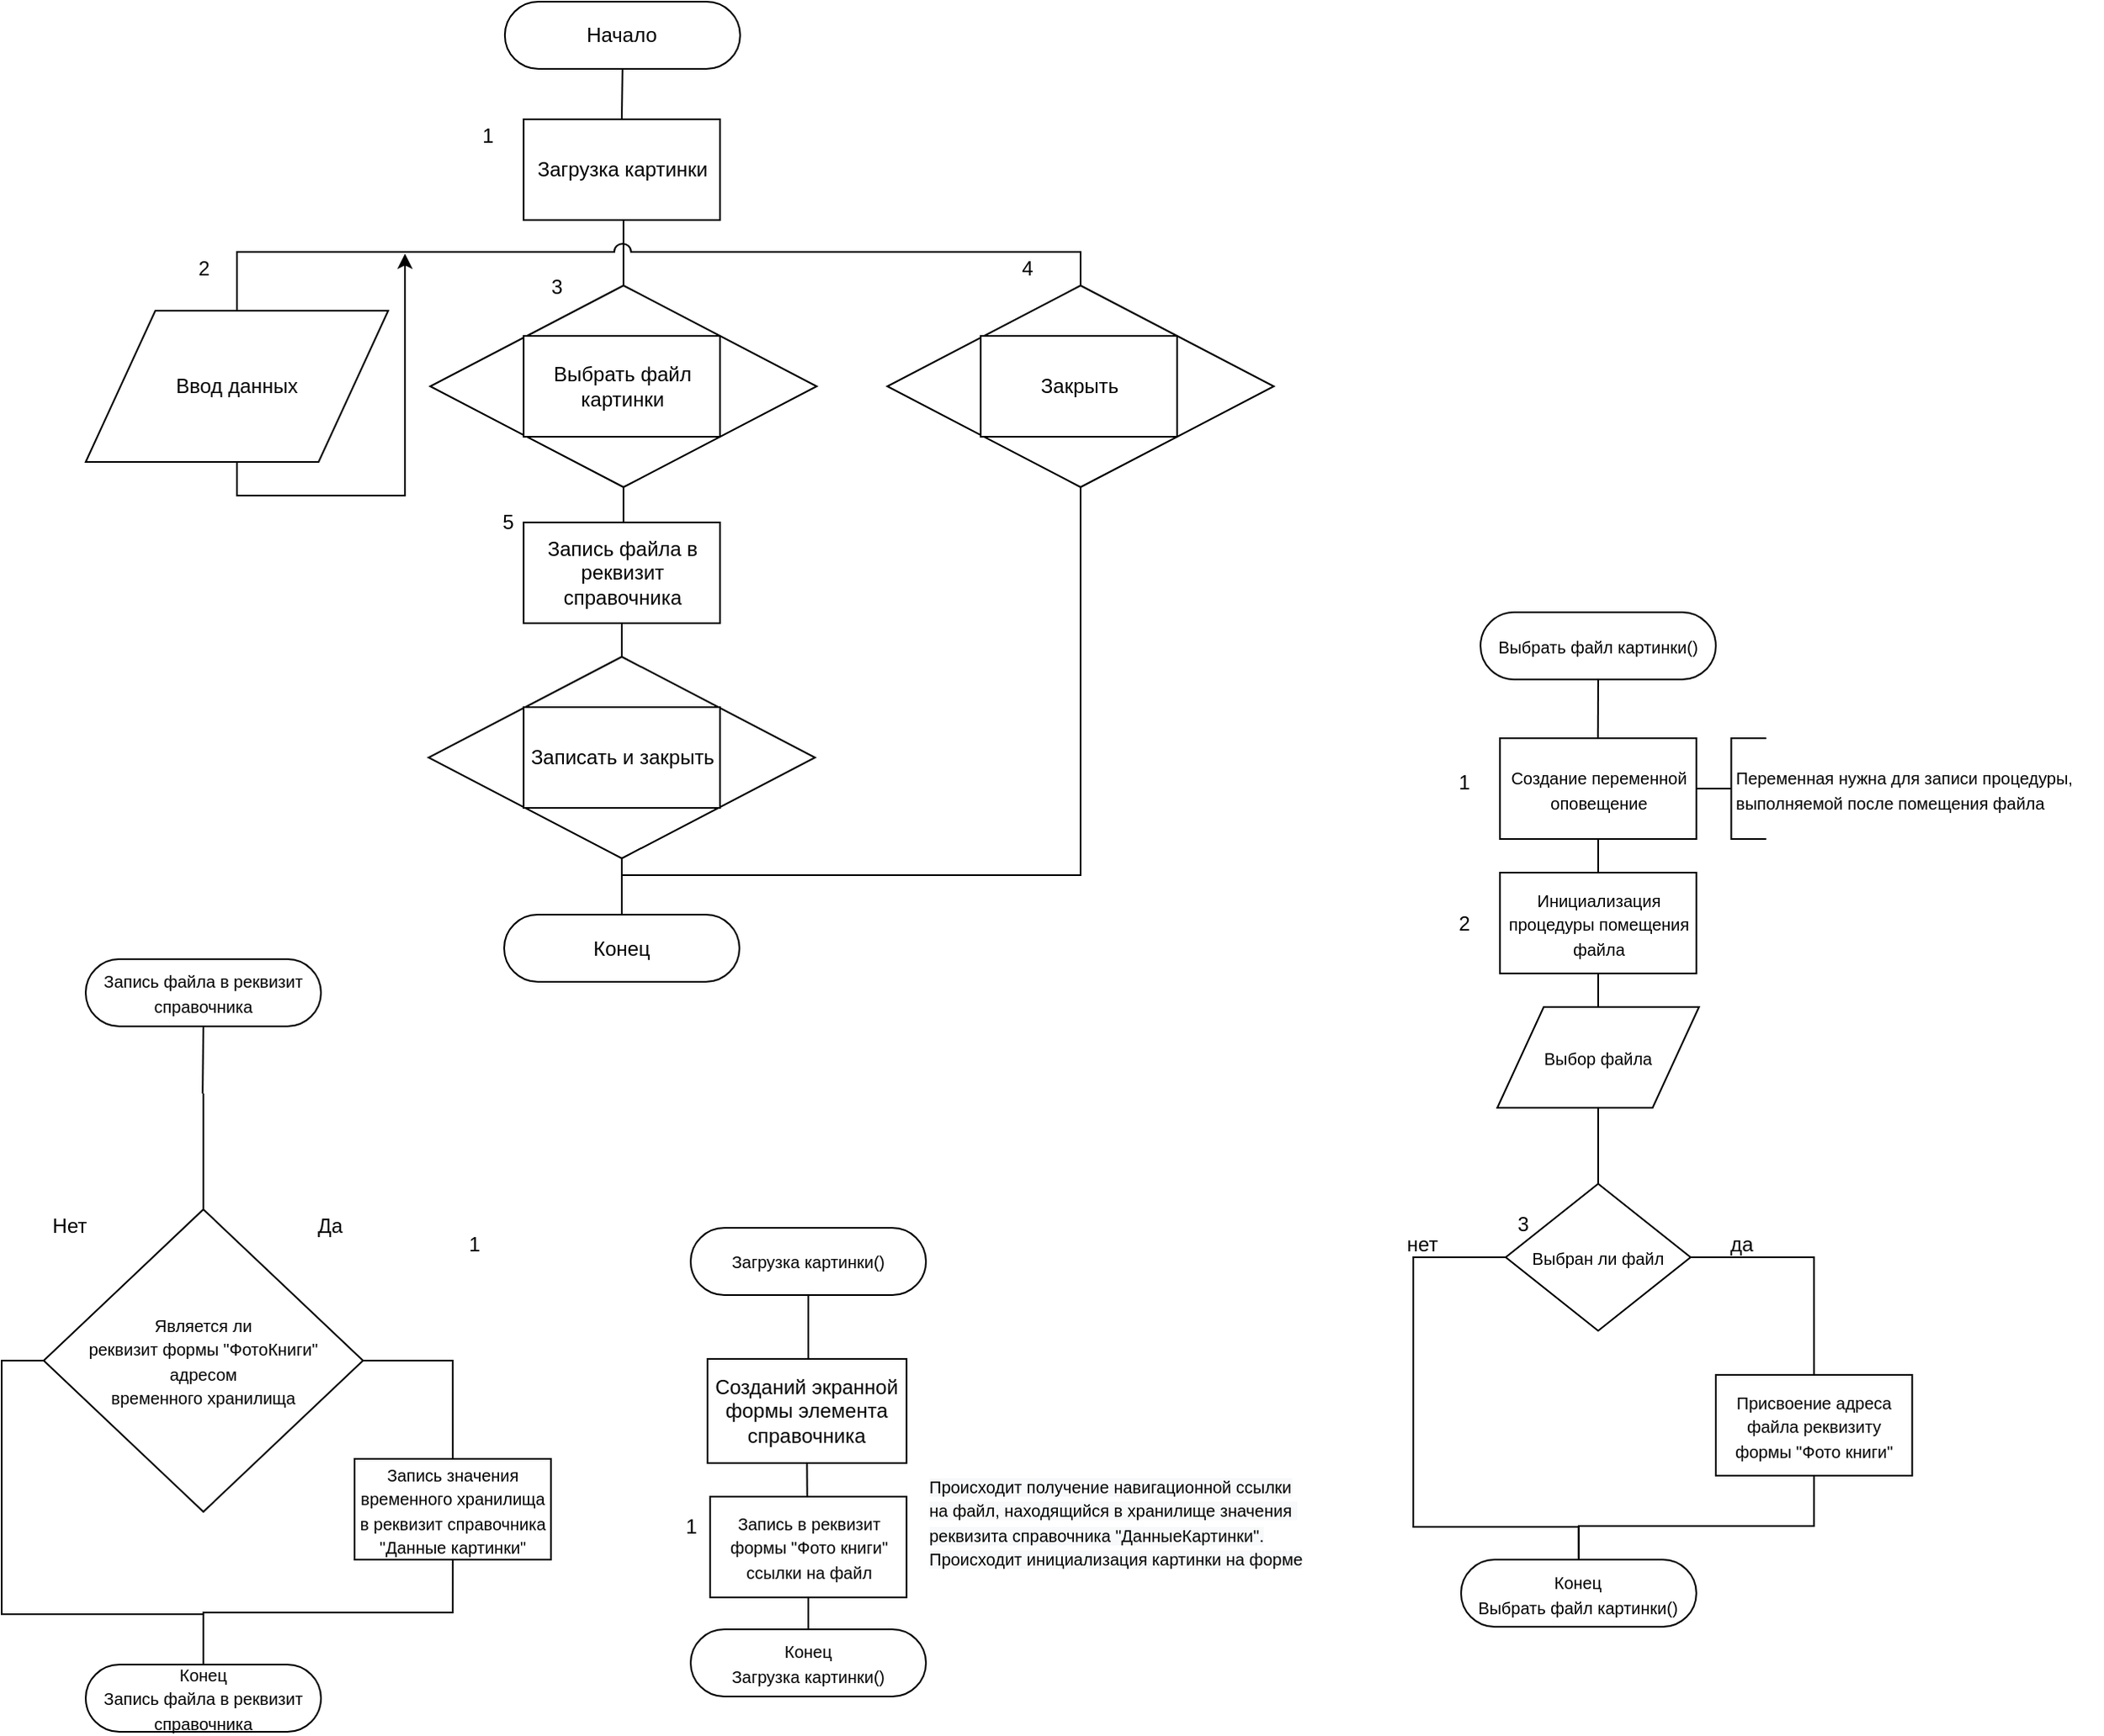 <mxfile version="14.6.13" type="device" pages="4"><diagram name="Фотка справочника" id="74e2e168-ea6b-b213-b513-2b3c1d86103e"><mxGraphModel dx="1303" dy="838" grid="1" gridSize="10" guides="1" tooltips="1" connect="1" arrows="1" fold="1" page="1" pageScale="1" pageWidth="1100" pageHeight="850" background="#ffffff" math="0" shadow="0"><root><mxCell id="0"/><mxCell id="1" parent="0"/><mxCell id="4QZPnWGvf5u6AsbHdCt6-32" style="edgeStyle=orthogonalEdgeStyle;rounded=0;jumpStyle=arc;jumpSize=10;orthogonalLoop=1;jettySize=auto;html=1;exitX=0.5;exitY=1;exitDx=0;exitDy=0;endArrow=none;endFill=0;" parent="1" source="4QZPnWGvf5u6AsbHdCt6-31" edge="1"><mxGeometry relative="1" as="geometry"><mxPoint x="979.857" y="473.5" as="targetPoint"/></mxGeometry></mxCell><mxCell id="4QZPnWGvf5u6AsbHdCt6-31" value="&lt;font style=&quot;font-size: 10px&quot;&gt;Выбрать файл картинки()&lt;/font&gt;" style="rounded=1;whiteSpace=wrap;html=1;arcSize=50;" parent="1" vertex="1"><mxGeometry x="910" y="393.5" width="140" height="40" as="geometry"/></mxCell><mxCell id="4QZPnWGvf5u6AsbHdCt6-43" style="edgeStyle=orthogonalEdgeStyle;rounded=0;jumpStyle=arc;jumpSize=10;orthogonalLoop=1;jettySize=auto;html=1;exitX=0.5;exitY=1;exitDx=0;exitDy=0;endArrow=none;endFill=0;" parent="1" source="4QZPnWGvf5u6AsbHdCt6-37" edge="1"><mxGeometry relative="1" as="geometry"><mxPoint x="980" y="568.5" as="targetPoint"/></mxGeometry></mxCell><mxCell id="4QZPnWGvf5u6AsbHdCt6-37" value="&lt;font style=&quot;font-size: 10px&quot;&gt;Создание переменной оповещение&lt;/font&gt;" style="rounded=0;whiteSpace=wrap;html=1;" parent="1" vertex="1"><mxGeometry x="921.579" y="468.5" width="116.842" height="60" as="geometry"/></mxCell><mxCell id="4QZPnWGvf5u6AsbHdCt6-39" value="" style="strokeWidth=1;html=1;shape=mxgraph.flowchart.annotation_2;align=left;labelPosition=right;pointerEvents=1;rounded=1;" parent="1" vertex="1"><mxGeometry x="1038.42" y="468.5" width="41.58" height="60" as="geometry"/></mxCell><mxCell id="4QZPnWGvf5u6AsbHdCt6-41" value="&lt;font style=&quot;font-size: 10px&quot;&gt;Переменная нужна для записи процедуры,&amp;nbsp;&lt;br&gt;выполняемой после помещения файла&lt;/font&gt;" style="text;html=1;align=left;verticalAlign=middle;resizable=0;points=[];autosize=1;" parent="1" vertex="1"><mxGeometry x="1060" y="478.5" width="220" height="40" as="geometry"/></mxCell><mxCell id="4QZPnWGvf5u6AsbHdCt6-84" style="edgeStyle=orthogonalEdgeStyle;rounded=0;jumpStyle=arc;jumpSize=10;orthogonalLoop=1;jettySize=auto;html=1;exitX=0.5;exitY=1;exitDx=0;exitDy=0;entryX=0.5;entryY=0;entryDx=0;entryDy=0;endArrow=none;endFill=0;" parent="1" source="4QZPnWGvf5u6AsbHdCt6-44" target="4QZPnWGvf5u6AsbHdCt6-83" edge="1"><mxGeometry relative="1" as="geometry"/></mxCell><mxCell id="4QZPnWGvf5u6AsbHdCt6-44" value="&lt;span style=&quot;font-size: 10px&quot;&gt;Инициализация процедуры помещения файла&lt;/span&gt;" style="rounded=0;whiteSpace=wrap;html=1;" parent="1" vertex="1"><mxGeometry x="921.579" y="548.5" width="116.842" height="60" as="geometry"/></mxCell><mxCell id="4QZPnWGvf5u6AsbHdCt6-51" style="edgeStyle=orthogonalEdgeStyle;rounded=0;jumpStyle=arc;jumpSize=10;orthogonalLoop=1;jettySize=auto;html=1;exitX=0;exitY=0.5;exitDx=0;exitDy=0;exitPerimeter=0;endArrow=none;endFill=0;entryX=0.5;entryY=0;entryDx=0;entryDy=0;" parent="1" source="4QZPnWGvf5u6AsbHdCt6-49" target="4QZPnWGvf5u6AsbHdCt6-54" edge="1"><mxGeometry relative="1" as="geometry"><mxPoint x="870" y="837.667" as="targetPoint"/><Array as="points"><mxPoint x="870" y="778"/><mxPoint x="870" y="938"/><mxPoint x="968" y="938"/></Array></mxGeometry></mxCell><mxCell id="4QZPnWGvf5u6AsbHdCt6-58" style="edgeStyle=orthogonalEdgeStyle;rounded=0;jumpStyle=arc;jumpSize=10;orthogonalLoop=1;jettySize=auto;html=1;exitX=1;exitY=0.5;exitDx=0;exitDy=0;exitPerimeter=0;entryX=0.5;entryY=0;entryDx=0;entryDy=0;endArrow=none;endFill=0;" parent="1" source="4QZPnWGvf5u6AsbHdCt6-49" target="4QZPnWGvf5u6AsbHdCt6-57" edge="1"><mxGeometry relative="1" as="geometry"/></mxCell><mxCell id="4QZPnWGvf5u6AsbHdCt6-49" value="&lt;span style=&quot;font-size: 10px&quot;&gt;Выбран ли файл&lt;/span&gt;" style="strokeWidth=1;html=1;shape=mxgraph.flowchart.decision;whiteSpace=wrap;rounded=1;" parent="1" vertex="1"><mxGeometry x="925" y="733.75" width="110" height="87.5" as="geometry"/></mxCell><mxCell id="4QZPnWGvf5u6AsbHdCt6-52" value="нет" style="text;html=1;align=center;verticalAlign=middle;resizable=0;points=[];autosize=1;" parent="1" vertex="1"><mxGeometry x="860" y="760" width="30" height="20" as="geometry"/></mxCell><mxCell id="4QZPnWGvf5u6AsbHdCt6-54" value="&lt;font style=&quot;font-size: 10px&quot;&gt;Конец&lt;br&gt;Выбрать файл картинки()&lt;/font&gt;" style="rounded=1;whiteSpace=wrap;html=1;arcSize=50;" parent="1" vertex="1"><mxGeometry x="898.42" y="957.5" width="140" height="40" as="geometry"/></mxCell><mxCell id="4QZPnWGvf5u6AsbHdCt6-56" value="да" style="text;html=1;align=center;verticalAlign=middle;resizable=0;points=[];autosize=1;" parent="1" vertex="1"><mxGeometry x="1050" y="760" width="30" height="20" as="geometry"/></mxCell><mxCell id="4QZPnWGvf5u6AsbHdCt6-78" style="edgeStyle=orthogonalEdgeStyle;rounded=0;jumpStyle=arc;jumpSize=10;orthogonalLoop=1;jettySize=auto;html=1;exitX=0.5;exitY=1;exitDx=0;exitDy=0;entryX=0.5;entryY=0;entryDx=0;entryDy=0;endArrow=none;endFill=0;" parent="1" source="4QZPnWGvf5u6AsbHdCt6-57" target="4QZPnWGvf5u6AsbHdCt6-54" edge="1"><mxGeometry relative="1" as="geometry"><Array as="points"><mxPoint x="1108" y="937.5"/><mxPoint x="968" y="937.5"/></Array></mxGeometry></mxCell><mxCell id="4QZPnWGvf5u6AsbHdCt6-57" value="&lt;span style=&quot;font-size: 10px&quot;&gt;Присвоение адреса файла реквизиту формы &quot;Фото книги&quot;&lt;/span&gt;" style="rounded=0;whiteSpace=wrap;html=1;" parent="1" vertex="1"><mxGeometry x="1049.999" y="847.5" width="116.842" height="60" as="geometry"/></mxCell><mxCell id="4QZPnWGvf5u6AsbHdCt6-98" style="edgeStyle=orthogonalEdgeStyle;rounded=0;jumpStyle=arc;jumpSize=10;orthogonalLoop=1;jettySize=auto;html=1;exitX=0.5;exitY=1;exitDx=0;exitDy=0;endArrow=none;endFill=0;" parent="1" source="4QZPnWGvf5u6AsbHdCt6-69" edge="1"><mxGeometry relative="1" as="geometry"><mxPoint x="510" y="840" as="targetPoint"/></mxGeometry></mxCell><mxCell id="4QZPnWGvf5u6AsbHdCt6-69" value="&lt;font style=&quot;font-size: 10px&quot;&gt;Загрузка картинки()&lt;/font&gt;" style="rounded=1;whiteSpace=wrap;html=1;arcSize=50;" parent="1" vertex="1"><mxGeometry x="440" y="760" width="140" height="40" as="geometry"/></mxCell><mxCell id="4QZPnWGvf5u6AsbHdCt6-81" style="edgeStyle=orthogonalEdgeStyle;rounded=0;jumpStyle=arc;jumpSize=10;orthogonalLoop=1;jettySize=auto;html=1;exitX=0.5;exitY=1;exitDx=0;exitDy=0;endArrow=none;endFill=0;" parent="1" source="4QZPnWGvf5u6AsbHdCt6-80" edge="1"><mxGeometry relative="1" as="geometry"><mxPoint x="149.588" y="680" as="targetPoint"/></mxGeometry></mxCell><mxCell id="4QZPnWGvf5u6AsbHdCt6-80" value="&lt;font style=&quot;font-size: 10px&quot;&gt;Запись файла в реквизит справочника&lt;/font&gt;" style="rounded=1;whiteSpace=wrap;html=1;arcSize=50;" parent="1" vertex="1"><mxGeometry x="80.0" y="600" width="140" height="40" as="geometry"/></mxCell><mxCell id="4QZPnWGvf5u6AsbHdCt6-88" style="edgeStyle=orthogonalEdgeStyle;rounded=0;jumpStyle=arc;jumpSize=10;orthogonalLoop=1;jettySize=auto;html=1;entryX=0.5;entryY=0;entryDx=0;entryDy=0;entryPerimeter=0;endArrow=none;endFill=0;" parent="1" target="4QZPnWGvf5u6AsbHdCt6-87" edge="1"><mxGeometry relative="1" as="geometry"><mxPoint x="150" y="680" as="sourcePoint"/></mxGeometry></mxCell><mxCell id="4QZPnWGvf5u6AsbHdCt6-85" style="edgeStyle=orthogonalEdgeStyle;rounded=0;jumpStyle=arc;jumpSize=10;orthogonalLoop=1;jettySize=auto;html=1;exitX=0.5;exitY=1;exitDx=0;exitDy=0;entryX=0.5;entryY=0;entryDx=0;entryDy=0;endArrow=none;endFill=0;entryPerimeter=0;" parent="1" source="4QZPnWGvf5u6AsbHdCt6-83" target="4QZPnWGvf5u6AsbHdCt6-49" edge="1"><mxGeometry relative="1" as="geometry"><mxPoint x="980" y="707.5" as="targetPoint"/></mxGeometry></mxCell><mxCell id="4QZPnWGvf5u6AsbHdCt6-83" value="&lt;font style=&quot;font-size: 10px&quot;&gt;Выбор файла&lt;/font&gt;" style="shape=parallelogram;html=1;strokeWidth=1;perimeter=parallelogramPerimeter;whiteSpace=wrap;rounded=0;arcSize=12;size=0.23;" parent="1" vertex="1"><mxGeometry x="920" y="628.5" width="120" height="60" as="geometry"/></mxCell><mxCell id="4QZPnWGvf5u6AsbHdCt6-92" style="edgeStyle=orthogonalEdgeStyle;rounded=0;jumpStyle=arc;jumpSize=10;orthogonalLoop=1;jettySize=auto;html=1;exitX=1;exitY=0.5;exitDx=0;exitDy=0;exitPerimeter=0;entryX=0.5;entryY=0;entryDx=0;entryDy=0;endArrow=none;endFill=0;" parent="1" source="4QZPnWGvf5u6AsbHdCt6-87" target="4QZPnWGvf5u6AsbHdCt6-91" edge="1"><mxGeometry relative="1" as="geometry"><Array as="points"><mxPoint x="298" y="839"/></Array></mxGeometry></mxCell><mxCell id="4QZPnWGvf5u6AsbHdCt6-94" style="edgeStyle=orthogonalEdgeStyle;rounded=0;jumpStyle=arc;jumpSize=10;orthogonalLoop=1;jettySize=auto;html=1;exitX=0;exitY=0.5;exitDx=0;exitDy=0;exitPerimeter=0;entryX=0.5;entryY=0;entryDx=0;entryDy=0;endArrow=none;endFill=0;" parent="1" source="4QZPnWGvf5u6AsbHdCt6-87" target="4QZPnWGvf5u6AsbHdCt6-89" edge="1"><mxGeometry relative="1" as="geometry"><Array as="points"><mxPoint x="30" y="839"/><mxPoint x="30" y="990"/><mxPoint x="150" y="990"/></Array></mxGeometry></mxCell><mxCell id="4QZPnWGvf5u6AsbHdCt6-87" value="&lt;span style=&quot;font-size: 10px&quot;&gt;Является ли &lt;br&gt;реквизит формы &quot;ФотоКниги&quot; &lt;br&gt;адресом &lt;br&gt;временного хранилища&lt;/span&gt;" style="strokeWidth=1;html=1;shape=mxgraph.flowchart.decision;whiteSpace=wrap;rounded=1;" parent="1" vertex="1"><mxGeometry x="55.01" y="749" width="190" height="180" as="geometry"/></mxCell><mxCell id="4QZPnWGvf5u6AsbHdCt6-89" value="&lt;font style=&quot;font-size: 10px&quot;&gt;Конец&lt;br&gt;Запись файла в реквизит справочника&lt;/font&gt;" style="rounded=1;whiteSpace=wrap;html=1;arcSize=50;" parent="1" vertex="1"><mxGeometry x="80.01" y="1020" width="140" height="40" as="geometry"/></mxCell><mxCell id="4QZPnWGvf5u6AsbHdCt6-97" style="edgeStyle=orthogonalEdgeStyle;rounded=0;jumpStyle=arc;jumpSize=10;orthogonalLoop=1;jettySize=auto;html=1;exitX=0.5;exitY=1;exitDx=0;exitDy=0;entryX=0.5;entryY=0;entryDx=0;entryDy=0;endArrow=none;endFill=0;" parent="1" source="4QZPnWGvf5u6AsbHdCt6-91" target="4QZPnWGvf5u6AsbHdCt6-89" edge="1"><mxGeometry relative="1" as="geometry"><Array as="points"><mxPoint x="298" y="989"/><mxPoint x="150" y="989"/></Array></mxGeometry></mxCell><mxCell id="4QZPnWGvf5u6AsbHdCt6-91" value="&lt;font style=&quot;font-size: 10px&quot;&gt;Запись значения временного хранилища в реквизит справочника &quot;Данные картинки&quot;&lt;/font&gt;" style="rounded=0;whiteSpace=wrap;html=1;" parent="1" vertex="1"><mxGeometry x="239.999" y="897.5" width="116.842" height="60" as="geometry"/></mxCell><mxCell id="4QZPnWGvf5u6AsbHdCt6-93" value="Да" style="text;html=1;align=center;verticalAlign=middle;resizable=0;points=[];autosize=1;" parent="1" vertex="1"><mxGeometry x="210" y="749" width="30" height="20" as="geometry"/></mxCell><mxCell id="4QZPnWGvf5u6AsbHdCt6-96" value="Нет" style="text;html=1;align=center;verticalAlign=middle;resizable=0;points=[];autosize=1;" parent="1" vertex="1"><mxGeometry x="50" y="749" width="40" height="20" as="geometry"/></mxCell><mxCell id="4QZPnWGvf5u6AsbHdCt6-107" style="edgeStyle=orthogonalEdgeStyle;rounded=0;jumpStyle=arc;jumpSize=10;orthogonalLoop=1;jettySize=auto;html=1;exitX=0.5;exitY=1;exitDx=0;exitDy=0;endArrow=none;endFill=0;" parent="1" source="4QZPnWGvf5u6AsbHdCt6-106" edge="1"><mxGeometry relative="1" as="geometry"><mxPoint x="509.588" y="960" as="targetPoint"/></mxGeometry></mxCell><mxCell id="4QZPnWGvf5u6AsbHdCt6-106" value="Созданий экранной формы элемента справочника" style="rounded=0;whiteSpace=wrap;html=1;" parent="1" vertex="1"><mxGeometry x="450" y="838" width="118.42" height="62" as="geometry"/></mxCell><mxCell id="4QZPnWGvf5u6AsbHdCt6-112" style="edgeStyle=orthogonalEdgeStyle;rounded=0;jumpStyle=arc;jumpSize=10;orthogonalLoop=1;jettySize=auto;html=1;exitX=0.5;exitY=1;exitDx=0;exitDy=0;entryX=0.5;entryY=0;entryDx=0;entryDy=0;endArrow=none;endFill=0;" parent="1" source="4QZPnWGvf5u6AsbHdCt6-108" target="4QZPnWGvf5u6AsbHdCt6-111" edge="1"><mxGeometry relative="1" as="geometry"/></mxCell><mxCell id="4QZPnWGvf5u6AsbHdCt6-108" value="&lt;span style=&quot;font-size: 10px&quot;&gt;Запись в реквизит формы &quot;Фото книги&quot; ссылки на файл&lt;/span&gt;" style="rounded=0;whiteSpace=wrap;html=1;" parent="1" vertex="1"><mxGeometry x="451.579" y="920" width="116.842" height="60" as="geometry"/></mxCell><mxCell id="4QZPnWGvf5u6AsbHdCt6-109" value="&lt;span style=&quot;font-size: 10px&quot;&gt;&lt;br&gt;&lt;/span&gt;" style="text;html=1;align=left;verticalAlign=middle;resizable=0;points=[];autosize=1;" parent="1" vertex="1"><mxGeometry x="590" y="979" width="20" height="20" as="geometry"/></mxCell><mxCell id="4QZPnWGvf5u6AsbHdCt6-111" value="&lt;font style=&quot;font-size: 10px&quot;&gt;Конец&lt;br&gt;Загрузка картинки()&lt;br&gt;&lt;/font&gt;" style="rounded=1;whiteSpace=wrap;html=1;arcSize=50;" parent="1" vertex="1"><mxGeometry x="440" y="999" width="140" height="40" as="geometry"/></mxCell><mxCell id="4QZPnWGvf5u6AsbHdCt6-116" value="1" style="text;html=1;align=center;verticalAlign=middle;resizable=0;points=[];autosize=1;" parent="1" vertex="1"><mxGeometry x="890" y="485" width="20" height="20" as="geometry"/></mxCell><mxCell id="4QZPnWGvf5u6AsbHdCt6-118" value="2" style="text;html=1;align=center;verticalAlign=middle;resizable=0;points=[];autosize=1;" parent="1" vertex="1"><mxGeometry x="890" y="568.5" width="20" height="20" as="geometry"/></mxCell><mxCell id="4QZPnWGvf5u6AsbHdCt6-119" value="3" style="text;html=1;align=center;verticalAlign=middle;resizable=0;points=[];autosize=1;" parent="1" vertex="1"><mxGeometry x="925" y="747.5" width="20" height="20" as="geometry"/></mxCell><mxCell id="4QZPnWGvf5u6AsbHdCt6-121" value="1" style="text;html=1;align=center;verticalAlign=middle;resizable=0;points=[];autosize=1;" parent="1" vertex="1"><mxGeometry x="430" y="927.5" width="20" height="20" as="geometry"/></mxCell><mxCell id="4QZPnWGvf5u6AsbHdCt6-123" value="&lt;span style=&quot;color: rgb(0, 0, 0); font-family: helvetica; font-size: 10px; font-style: normal; font-weight: 400; letter-spacing: normal; text-align: left; text-indent: 0px; text-transform: none; word-spacing: 0px; background-color: rgb(248, 249, 250); display: inline; float: none;&quot;&gt;Происходит получение навигационной ссылки&lt;/span&gt;&lt;br style=&quot;color: rgb(0, 0, 0); font-family: helvetica; font-size: 10px; font-style: normal; font-weight: 400; letter-spacing: normal; text-align: left; text-indent: 0px; text-transform: none; word-spacing: 0px; background-color: rgb(248, 249, 250);&quot;&gt;&lt;span style=&quot;color: rgb(0, 0, 0); font-family: helvetica; font-size: 10px; font-style: normal; font-weight: 400; letter-spacing: normal; text-align: left; text-indent: 0px; text-transform: none; word-spacing: 0px; background-color: rgb(248, 249, 250); display: inline; float: none;&quot;&gt;на файл, находящийся в хранилище значения&lt;span&gt;&amp;nbsp;&lt;/span&gt;&lt;/span&gt;&lt;br style=&quot;color: rgb(0, 0, 0); font-family: helvetica; font-size: 10px; font-style: normal; font-weight: 400; letter-spacing: normal; text-align: left; text-indent: 0px; text-transform: none; word-spacing: 0px; background-color: rgb(248, 249, 250);&quot;&gt;&lt;span style=&quot;color: rgb(0, 0, 0); font-family: helvetica; font-size: 10px; font-style: normal; font-weight: 400; letter-spacing: normal; text-align: left; text-indent: 0px; text-transform: none; word-spacing: 0px; background-color: rgb(248, 249, 250); display: inline; float: none;&quot;&gt;реквизита справочника &quot;ДанныеКартинки&quot;.&lt;/span&gt;&lt;br style=&quot;color: rgb(0, 0, 0); font-family: helvetica; font-size: 10px; font-style: normal; font-weight: 400; letter-spacing: normal; text-align: left; text-indent: 0px; text-transform: none; word-spacing: 0px; background-color: rgb(248, 249, 250);&quot;&gt;&lt;span style=&quot;color: rgb(0, 0, 0); font-family: helvetica; font-size: 10px; font-style: normal; font-weight: 400; letter-spacing: normal; text-align: left; text-indent: 0px; text-transform: none; word-spacing: 0px; background-color: rgb(248, 249, 250); display: inline; float: none;&quot;&gt;Происходит инициализация картинки на форме&lt;/span&gt;" style="text;whiteSpace=wrap;html=1;" parent="1" vertex="1"><mxGeometry x="580" y="900" width="250" height="80" as="geometry"/></mxCell><mxCell id="4QZPnWGvf5u6AsbHdCt6-125" value="1" style="text;html=1;align=center;verticalAlign=middle;resizable=0;points=[];autosize=1;" parent="1" vertex="1"><mxGeometry x="300.58" y="760" width="20" height="20" as="geometry"/></mxCell><mxCell id="dIfIG6YimcS1jLcoWKY6-6" value="" style="strokeWidth=1;html=1;shape=mxgraph.flowchart.decision;whiteSpace=wrap;rounded=1;" vertex="1" parent="1"><mxGeometry x="284" y="420" width="230" height="120" as="geometry"/></mxCell><mxCell id="dIfIG6YimcS1jLcoWKY6-7" style="edgeStyle=orthogonalEdgeStyle;rounded=0;orthogonalLoop=1;jettySize=auto;html=1;exitX=0.5;exitY=1;exitDx=0;exitDy=0;endArrow=none;endFill=0;entryX=0.5;entryY=0;entryDx=0;entryDy=0;entryPerimeter=0;" edge="1" parent="1" source="dIfIG6YimcS1jLcoWKY6-21" target="dIfIG6YimcS1jLcoWKY6-10"><mxGeometry relative="1" as="geometry"><mxPoint x="400" y="200" as="targetPoint"/><Array as="points"><mxPoint x="400" y="190"/><mxPoint x="400" y="190"/></Array></mxGeometry></mxCell><mxCell id="dIfIG6YimcS1jLcoWKY6-8" value="Начало" style="rounded=1;whiteSpace=wrap;html=1;arcSize=50;" vertex="1" parent="1"><mxGeometry x="329.42" y="30" width="140" height="40" as="geometry"/></mxCell><mxCell id="dIfIG6YimcS1jLcoWKY6-9" value="" style="group" vertex="1" connectable="0" parent="1"><mxGeometry x="288" y="199" width="230" height="120" as="geometry"/></mxCell><mxCell id="dIfIG6YimcS1jLcoWKY6-10" value="" style="strokeWidth=1;html=1;shape=mxgraph.flowchart.decision;whiteSpace=wrap;rounded=1;" vertex="1" parent="dIfIG6YimcS1jLcoWKY6-9"><mxGeometry x="-3" width="230" height="120" as="geometry"/></mxCell><mxCell id="dIfIG6YimcS1jLcoWKY6-11" value="Выбрать файл картинки" style="rounded=0;whiteSpace=wrap;html=1;" vertex="1" parent="dIfIG6YimcS1jLcoWKY6-9"><mxGeometry x="52.579" y="30" width="116.842" height="60" as="geometry"/></mxCell><mxCell id="dIfIG6YimcS1jLcoWKY6-12" value="3" style="text;html=1;align=center;verticalAlign=middle;resizable=0;points=[];autosize=1;" vertex="1" parent="dIfIG6YimcS1jLcoWKY6-9"><mxGeometry x="62" y="-9" width="20" height="20" as="geometry"/></mxCell><mxCell id="dIfIG6YimcS1jLcoWKY6-13" style="edgeStyle=orthogonalEdgeStyle;rounded=0;orthogonalLoop=1;jettySize=auto;html=1;exitX=0.5;exitY=1;exitDx=0;exitDy=0;exitPerimeter=0;endArrow=none;endFill=0;" edge="1" parent="1" source="dIfIG6YimcS1jLcoWKY6-10"><mxGeometry relative="1" as="geometry"><mxPoint x="400" y="360" as="targetPoint"/></mxGeometry></mxCell><mxCell id="dIfIG6YimcS1jLcoWKY6-14" value="Конец" style="rounded=1;whiteSpace=wrap;html=1;arcSize=50;" vertex="1" parent="1"><mxGeometry x="329" y="573.5" width="140" height="40" as="geometry"/></mxCell><mxCell id="dIfIG6YimcS1jLcoWKY6-15" value="" style="group" vertex="1" connectable="0" parent="1"><mxGeometry x="560" y="199" width="230" height="120" as="geometry"/></mxCell><mxCell id="dIfIG6YimcS1jLcoWKY6-16" value="" style="strokeWidth=1;html=1;shape=mxgraph.flowchart.decision;whiteSpace=wrap;rounded=1;" vertex="1" parent="dIfIG6YimcS1jLcoWKY6-15"><mxGeometry x="-3" width="230" height="120" as="geometry"/></mxCell><mxCell id="dIfIG6YimcS1jLcoWKY6-17" value="Закрыть" style="rounded=0;whiteSpace=wrap;html=1;" vertex="1" parent="dIfIG6YimcS1jLcoWKY6-15"><mxGeometry x="52.579" y="30" width="116.842" height="60" as="geometry"/></mxCell><mxCell id="dIfIG6YimcS1jLcoWKY6-18" style="edgeStyle=orthogonalEdgeStyle;rounded=0;orthogonalLoop=1;jettySize=auto;html=1;exitX=0.5;exitY=0;exitDx=0;exitDy=0;entryX=0.5;entryY=0;entryDx=0;entryDy=0;entryPerimeter=0;endArrow=none;endFill=0;jumpStyle=arc;jumpSize=10;" edge="1" parent="1" source="dIfIG6YimcS1jLcoWKY6-31" target="dIfIG6YimcS1jLcoWKY6-16"><mxGeometry relative="1" as="geometry"><mxPoint x="122" y="199" as="sourcePoint"/></mxGeometry></mxCell><mxCell id="dIfIG6YimcS1jLcoWKY6-19" value="2" style="text;html=1;align=center;verticalAlign=middle;resizable=0;points=[];autosize=1;" vertex="1" parent="1"><mxGeometry x="140" y="179" width="20" height="20" as="geometry"/></mxCell><mxCell id="dIfIG6YimcS1jLcoWKY6-20" value="4" style="text;html=1;align=center;verticalAlign=middle;resizable=0;points=[];autosize=1;" vertex="1" parent="1"><mxGeometry x="630" y="179" width="20" height="20" as="geometry"/></mxCell><mxCell id="dIfIG6YimcS1jLcoWKY6-21" value="Загрузка картинки" style="rounded=0;whiteSpace=wrap;html=1;" vertex="1" parent="1"><mxGeometry x="340.579" y="100" width="116.842" height="60" as="geometry"/></mxCell><mxCell id="dIfIG6YimcS1jLcoWKY6-22" style="edgeStyle=orthogonalEdgeStyle;rounded=0;orthogonalLoop=1;jettySize=auto;html=1;exitX=0.5;exitY=1;exitDx=0;exitDy=0;endArrow=none;endFill=0;entryX=0.5;entryY=0;entryDx=0;entryDy=0;entryPerimeter=0;" edge="1" parent="1" source="dIfIG6YimcS1jLcoWKY6-8" target="dIfIG6YimcS1jLcoWKY6-21"><mxGeometry relative="1" as="geometry"><mxPoint x="400" y="199" as="targetPoint"/><mxPoint x="399.42" y="70" as="sourcePoint"/><Array as="points"/></mxGeometry></mxCell><mxCell id="dIfIG6YimcS1jLcoWKY6-23" value="1" style="text;html=1;align=center;verticalAlign=middle;resizable=0;points=[];autosize=1;" vertex="1" parent="1"><mxGeometry x="309.42" y="100" width="20" height="20" as="geometry"/></mxCell><mxCell id="dIfIG6YimcS1jLcoWKY6-24" style="edgeStyle=orthogonalEdgeStyle;rounded=0;jumpStyle=none;orthogonalLoop=1;jettySize=auto;html=1;exitX=0.5;exitY=1;exitDx=0;exitDy=0;entryX=0.5;entryY=0;entryDx=0;entryDy=0;entryPerimeter=0;endArrow=none;endFill=0;" edge="1" parent="1" source="dIfIG6YimcS1jLcoWKY6-25" target="dIfIG6YimcS1jLcoWKY6-6"><mxGeometry relative="1" as="geometry"/></mxCell><mxCell id="dIfIG6YimcS1jLcoWKY6-25" value="Запись файла в &lt;br&gt;реквизит&lt;br&gt;справочника" style="rounded=0;whiteSpace=wrap;html=1;" vertex="1" parent="1"><mxGeometry x="340.579" y="340" width="116.842" height="60" as="geometry"/></mxCell><mxCell id="dIfIG6YimcS1jLcoWKY6-26" style="edgeStyle=orthogonalEdgeStyle;rounded=0;jumpStyle=arc;jumpSize=10;orthogonalLoop=1;jettySize=auto;html=1;exitX=0.5;exitY=1;exitDx=0;exitDy=0;exitPerimeter=0;endArrow=none;endFill=0;" edge="1" parent="1" source="dIfIG6YimcS1jLcoWKY6-16"><mxGeometry relative="1" as="geometry"><mxPoint x="399" y="560" as="targetPoint"/><mxPoint x="672" y="319" as="sourcePoint"/><Array as="points"><mxPoint x="672" y="550"/><mxPoint x="399" y="550"/></Array></mxGeometry></mxCell><mxCell id="dIfIG6YimcS1jLcoWKY6-27" style="edgeStyle=orthogonalEdgeStyle;rounded=0;jumpStyle=none;jumpSize=10;orthogonalLoop=1;jettySize=auto;html=1;entryX=0.5;entryY=0;entryDx=0;entryDy=0;endArrow=none;endFill=0;exitX=0.5;exitY=1;exitDx=0;exitDy=0;exitPerimeter=0;" edge="1" parent="1" source="dIfIG6YimcS1jLcoWKY6-6" target="dIfIG6YimcS1jLcoWKY6-14"><mxGeometry relative="1" as="geometry"><mxPoint x="399" y="545" as="sourcePoint"/></mxGeometry></mxCell><mxCell id="dIfIG6YimcS1jLcoWKY6-28" value="Записать и закрыть" style="rounded=0;whiteSpace=wrap;html=1;" vertex="1" parent="1"><mxGeometry x="340.579" y="450" width="116.842" height="60" as="geometry"/></mxCell><mxCell id="dIfIG6YimcS1jLcoWKY6-29" value="5" style="text;html=1;align=center;verticalAlign=middle;resizable=0;points=[];autosize=1;" vertex="1" parent="1"><mxGeometry x="320.58" y="330" width="20" height="20" as="geometry"/></mxCell><mxCell id="dIfIG6YimcS1jLcoWKY6-30" style="edgeStyle=orthogonalEdgeStyle;rounded=0;jumpStyle=arc;jumpSize=10;orthogonalLoop=1;jettySize=auto;html=1;exitX=0.5;exitY=1;exitDx=0;exitDy=0;endArrow=classic;endFill=1;" edge="1" parent="1" source="dIfIG6YimcS1jLcoWKY6-31"><mxGeometry relative="1" as="geometry"><mxPoint x="270" y="180" as="targetPoint"/><Array as="points"><mxPoint x="170" y="324"/><mxPoint x="270" y="324"/></Array></mxGeometry></mxCell><mxCell id="dIfIG6YimcS1jLcoWKY6-31" value="&lt;font style=&quot;font-size: 12px&quot;&gt;Ввод данных&lt;/font&gt;" style="shape=parallelogram;html=1;strokeWidth=1;perimeter=parallelogramPerimeter;whiteSpace=wrap;rounded=0;arcSize=12;size=0.23;" vertex="1" parent="1"><mxGeometry x="80" y="214" width="180" height="90" as="geometry"/></mxCell></root></mxGraphModel></diagram><diagram id="Tw1dgcC9WtkWhLD_wTkH" name="Отчет"><mxGraphModel dx="2130" dy="2007" grid="1" gridSize="10" guides="1" tooltips="1" connect="1" arrows="1" fold="1" page="1" pageScale="1" pageWidth="827" pageHeight="1169" math="0" shadow="0"><root><mxCell id="Y5AA7bRukunpO8_2iQ7P-0"/><mxCell id="Y5AA7bRukunpO8_2iQ7P-1" parent="Y5AA7bRukunpO8_2iQ7P-0"/><mxCell id="cVceELsGWh3jvo63oghq-56" value="Лист 1" style="text;html=1;align=center;verticalAlign=middle;resizable=0;points=[];autosize=1;fontStyle=1" parent="Y5AA7bRukunpO8_2iQ7P-1" vertex="1"><mxGeometry x="-540" y="-50" width="50" height="20" as="geometry"/></mxCell><mxCell id="cVceELsGWh3jvo63oghq-89" value="Лист 2" style="text;html=1;align=center;verticalAlign=middle;resizable=0;points=[];autosize=1;fontStyle=1" parent="Y5AA7bRukunpO8_2iQ7P-1" vertex="1"><mxGeometry x="-610" y="100" width="50" height="20" as="geometry"/></mxCell><mxCell id="eZPgNu3oJRHWF2qRVX3o-7" value="4" style="text;html=1;align=center;verticalAlign=middle;resizable=0;points=[];autosize=1;fontStyle=1" parent="Y5AA7bRukunpO8_2iQ7P-1" vertex="1"><mxGeometry x="540" y="850" width="20" height="20" as="geometry"/></mxCell><mxCell id="udHHXFJD84AooKW5ZRCn-6" style="edgeStyle=orthogonalEdgeStyle;rounded=0;orthogonalLoop=1;jettySize=auto;html=1;exitX=0.5;exitY=1;exitDx=0;exitDy=0;endArrow=none;endFill=0;fontStyle=1" parent="Y5AA7bRukunpO8_2iQ7P-1" source="udHHXFJD84AooKW5ZRCn-7" edge="1"><mxGeometry relative="1" as="geometry"><mxPoint x="433.305" y="217.5" as="targetPoint"/></mxGeometry></mxCell><mxCell id="udHHXFJD84AooKW5ZRCn-7" value="&lt;font style=&quot;font-size: 10px&quot;&gt;Установка параметров отчёта&lt;/font&gt;" style="rounded=1;whiteSpace=wrap;html=1;arcSize=50;fontStyle=1" parent="Y5AA7bRukunpO8_2iQ7P-1" vertex="1"><mxGeometry x="363.07" y="137.5" width="140" height="40" as="geometry"/></mxCell><mxCell id="udHHXFJD84AooKW5ZRCn-8" style="edgeStyle=orthogonalEdgeStyle;rounded=0;orthogonalLoop=1;jettySize=auto;html=1;exitX=0.5;exitY=1;exitDx=0;exitDy=0;entryX=0.5;entryY=0;entryDx=0;entryDy=0;fontStyle=1" parent="Y5AA7bRukunpO8_2iQ7P-1" source="udHHXFJD84AooKW5ZRCn-9" target="udHHXFJD84AooKW5ZRCn-16" edge="1"><mxGeometry relative="1" as="geometry"/></mxCell><mxCell id="udHHXFJD84AooKW5ZRCn-9" value="&lt;font style=&quot;font-size: 10px&quot;&gt;Ввод даты&amp;nbsp;&lt;br&gt;остатка&lt;br&gt;&lt;/font&gt;" style="shape=parallelogram;html=1;strokeWidth=1;perimeter=parallelogramPerimeter;whiteSpace=wrap;rounded=0;arcSize=12;size=0.23;fontStyle=1" parent="Y5AA7bRukunpO8_2iQ7P-1" vertex="1"><mxGeometry x="376.782" y="217.497" width="112.567" height="52.105" as="geometry"/></mxCell><mxCell id="udHHXFJD84AooKW5ZRCn-10" style="edgeStyle=orthogonalEdgeStyle;rounded=0;orthogonalLoop=1;jettySize=auto;html=1;exitX=0.5;exitY=1;exitDx=0;exitDy=0;entryX=0.5;entryY=0;entryDx=0;entryDy=0;fontStyle=1" parent="Y5AA7bRukunpO8_2iQ7P-1" source="udHHXFJD84AooKW5ZRCn-11" target="udHHXFJD84AooKW5ZRCn-12" edge="1"><mxGeometry relative="1" as="geometry"/></mxCell><mxCell id="udHHXFJD84AooKW5ZRCn-11" value="&lt;font style=&quot;font-size: 10px&quot;&gt;Выбор включать&lt;br&gt;диаграмму в отчет или&amp;nbsp;&lt;br&gt;нет&lt;br&gt;&lt;/font&gt;" style="shape=parallelogram;html=1;strokeWidth=1;perimeter=parallelogramPerimeter;whiteSpace=wrap;rounded=0;arcSize=12;size=0.23;fontStyle=1" parent="Y5AA7bRukunpO8_2iQ7P-1" vertex="1"><mxGeometry x="359" y="520" width="148.14" height="60" as="geometry"/></mxCell><mxCell id="udHHXFJD84AooKW5ZRCn-12" value="&lt;font style=&quot;font-size: 10px&quot;&gt;Конец&lt;br&gt;Установка параметров отчёта&lt;/font&gt;" style="rounded=1;whiteSpace=wrap;html=1;arcSize=50;fontStyle=1" parent="Y5AA7bRukunpO8_2iQ7P-1" vertex="1"><mxGeometry x="363.07" y="600" width="140" height="40" as="geometry"/></mxCell><mxCell id="udHHXFJD84AooKW5ZRCn-15" style="edgeStyle=orthogonalEdgeStyle;rounded=0;orthogonalLoop=1;jettySize=auto;html=1;exitX=0.5;exitY=1;exitDx=0;exitDy=0;fontStyle=1" parent="Y5AA7bRukunpO8_2iQ7P-1" source="udHHXFJD84AooKW5ZRCn-16" target="udHHXFJD84AooKW5ZRCn-18" edge="1"><mxGeometry relative="1" as="geometry"/></mxCell><mxCell id="udHHXFJD84AooKW5ZRCn-16" value="&lt;font style=&quot;font-size: 10px&quot;&gt;Ввод названия&lt;br&gt;&amp;nbsp;книги&lt;br&gt;&lt;/font&gt;" style="shape=parallelogram;html=1;strokeWidth=1;perimeter=parallelogramPerimeter;whiteSpace=wrap;rounded=0;arcSize=12;size=0.23;fontStyle=1" parent="Y5AA7bRukunpO8_2iQ7P-1" vertex="1"><mxGeometry x="376.782" y="296.447" width="112.567" height="52.105" as="geometry"/></mxCell><mxCell id="udHHXFJD84AooKW5ZRCn-17" style="edgeStyle=orthogonalEdgeStyle;rounded=0;orthogonalLoop=1;jettySize=auto;html=1;exitX=0.5;exitY=1;exitDx=0;exitDy=0;fontStyle=1" parent="Y5AA7bRukunpO8_2iQ7P-1" source="udHHXFJD84AooKW5ZRCn-18" edge="1"><mxGeometry relative="1" as="geometry"><mxPoint x="433" y="450" as="targetPoint"/></mxGeometry></mxCell><mxCell id="udHHXFJD84AooKW5ZRCn-18" value="&lt;font style=&quot;font-size: 10px&quot;&gt;Ввод жанра&amp;nbsp;&lt;br&gt;книги&lt;br&gt;&lt;/font&gt;" style="shape=parallelogram;html=1;strokeWidth=1;perimeter=parallelogramPerimeter;whiteSpace=wrap;rounded=0;arcSize=12;size=0.23;fontStyle=1" parent="Y5AA7bRukunpO8_2iQ7P-1" vertex="1"><mxGeometry x="376.782" y="370.397" width="112.567" height="52.105" as="geometry"/></mxCell><mxCell id="udHHXFJD84AooKW5ZRCn-21" style="edgeStyle=orthogonalEdgeStyle;rounded=0;orthogonalLoop=1;jettySize=auto;html=1;exitX=0.5;exitY=1;exitDx=0;exitDy=0;entryX=0.5;entryY=0;entryDx=0;entryDy=0;fontStyle=1" parent="Y5AA7bRukunpO8_2iQ7P-1" source="udHHXFJD84AooKW5ZRCn-22" target="udHHXFJD84AooKW5ZRCn-11" edge="1"><mxGeometry relative="1" as="geometry"/></mxCell><mxCell id="udHHXFJD84AooKW5ZRCn-22" value="&lt;font style=&quot;font-size: 10px&quot;&gt;Ввод автора&lt;br&gt;книги&lt;br&gt;&lt;/font&gt;" style="shape=parallelogram;html=1;strokeWidth=1;perimeter=parallelogramPerimeter;whiteSpace=wrap;rounded=0;arcSize=12;size=0.23;fontStyle=1" parent="Y5AA7bRukunpO8_2iQ7P-1" vertex="1"><mxGeometry x="376.782" y="448.947" width="112.567" height="52.105" as="geometry"/></mxCell><mxCell id="udHHXFJD84AooKW5ZRCn-79" style="edgeStyle=orthogonalEdgeStyle;rounded=0;orthogonalLoop=1;jettySize=auto;html=1;exitX=0.5;exitY=1;exitDx=0;exitDy=0;endArrow=none;endFill=0;fontStyle=1" parent="Y5AA7bRukunpO8_2iQ7P-1" source="udHHXFJD84AooKW5ZRCn-80" edge="1"><mxGeometry relative="1" as="geometry"><mxPoint x="-649.765" y="150.0" as="targetPoint"/></mxGeometry></mxCell><mxCell id="udHHXFJD84AooKW5ZRCn-80" value="1" style="ellipse;whiteSpace=wrap;html=1;aspect=fixed;fontStyle=1" parent="Y5AA7bRukunpO8_2iQ7P-1" vertex="1"><mxGeometry x="-670" y="80" width="40" height="40" as="geometry"/></mxCell><mxCell id="udHHXFJD84AooKW5ZRCn-81" style="edgeStyle=orthogonalEdgeStyle;rounded=0;orthogonalLoop=1;jettySize=auto;html=1;exitX=0.5;exitY=1;exitDx=0;exitDy=0;endArrow=none;endFill=0;fontStyle=1" parent="Y5AA7bRukunpO8_2iQ7P-1" source="udHHXFJD84AooKW5ZRCn-82" edge="1"><mxGeometry relative="1" as="geometry"><mxPoint x="-649.765" y="260.0" as="targetPoint"/></mxGeometry></mxCell><mxCell id="udHHXFJD84AooKW5ZRCn-82" value="&lt;span&gt;&lt;font style=&quot;font-size: 10px&quot;&gt;Перебор строк запроса и накопление значения переменной суммы&amp;nbsp;&lt;/font&gt;&lt;/span&gt;" style="shape=loopLimit;whiteSpace=wrap;html=1;strokeWidth=1;fontStyle=1" parent="Y5AA7bRukunpO8_2iQ7P-1" vertex="1"><mxGeometry x="-730" y="150" width="160" height="80" as="geometry"/></mxCell><mxCell id="udHHXFJD84AooKW5ZRCn-83" style="edgeStyle=orthogonalEdgeStyle;rounded=0;orthogonalLoop=1;jettySize=auto;html=1;exitX=0.5;exitY=1;exitDx=0;exitDy=0;endArrow=none;endFill=0;fontStyle=1" parent="Y5AA7bRukunpO8_2iQ7P-1" source="udHHXFJD84AooKW5ZRCn-84" edge="1"><mxGeometry relative="1" as="geometry"><mxPoint x="-650.333" y="360.0" as="targetPoint"/></mxGeometry></mxCell><mxCell id="udHHXFJD84AooKW5ZRCn-84" value="&lt;span style=&quot;font-size: 10px&quot;&gt;Установление параметрам макета области &quot;строка&quot;&amp;nbsp; соответствующих значений из запроса&lt;/span&gt;" style="rounded=0;whiteSpace=wrap;html=1;strokeWidth=1;fontStyle=1" parent="Y5AA7bRukunpO8_2iQ7P-1" vertex="1"><mxGeometry x="-710" y="260" width="120" height="70" as="geometry"/></mxCell><mxCell id="udHHXFJD84AooKW5ZRCn-85" style="edgeStyle=orthogonalEdgeStyle;rounded=0;orthogonalLoop=1;jettySize=auto;html=1;exitX=0.5;exitY=1;exitDx=0;exitDy=0;entryX=0.5;entryY=0;entryDx=0;entryDy=0;endArrow=none;endFill=0;fontStyle=1" parent="Y5AA7bRukunpO8_2iQ7P-1" source="udHHXFJD84AooKW5ZRCn-86" target="udHHXFJD84AooKW5ZRCn-88" edge="1"><mxGeometry relative="1" as="geometry"/></mxCell><mxCell id="udHHXFJD84AooKW5ZRCn-86" value="&lt;font style=&quot;font-size: 10px&quot;&gt;Вывод области Строка&lt;br&gt;&lt;/font&gt;" style="shape=parallelogram;html=1;strokeWidth=1;perimeter=parallelogramPerimeter;whiteSpace=wrap;rounded=0;arcSize=12;size=0.23;fontStyle=1" parent="Y5AA7bRukunpO8_2iQ7P-1" vertex="1"><mxGeometry x="-724.07" y="360" width="148.14" height="60" as="geometry"/></mxCell><mxCell id="udHHXFJD84AooKW5ZRCn-87" style="edgeStyle=orthogonalEdgeStyle;rounded=0;orthogonalLoop=1;jettySize=auto;html=1;exitX=0.5;exitY=1;exitDx=0;exitDy=0;entryX=0.5;entryY=1;entryDx=0;entryDy=0;endArrow=none;endFill=0;fontStyle=1" parent="Y5AA7bRukunpO8_2iQ7P-1" source="udHHXFJD84AooKW5ZRCn-88" target="udHHXFJD84AooKW5ZRCn-90" edge="1"><mxGeometry relative="1" as="geometry"/></mxCell><mxCell id="udHHXFJD84AooKW5ZRCn-88" value="&lt;span style=&quot;font-size: 10px&quot;&gt;Накопление значения суммирующей переменной&lt;/span&gt;" style="rounded=0;whiteSpace=wrap;html=1;strokeWidth=1;fontStyle=1" parent="Y5AA7bRukunpO8_2iQ7P-1" vertex="1"><mxGeometry x="-710" y="440" width="120" height="70" as="geometry"/></mxCell><mxCell id="udHHXFJD84AooKW5ZRCn-89" style="edgeStyle=orthogonalEdgeStyle;rounded=0;orthogonalLoop=1;jettySize=auto;html=1;exitX=0.5;exitY=0;exitDx=0;exitDy=0;endArrow=none;endFill=0;fontStyle=1" parent="Y5AA7bRukunpO8_2iQ7P-1" source="udHHXFJD84AooKW5ZRCn-90" edge="1"><mxGeometry relative="1" as="geometry"><mxPoint x="-650.333" y="640.0" as="targetPoint"/></mxGeometry></mxCell><mxCell id="udHHXFJD84AooKW5ZRCn-90" value="" style="shape=loopLimit;whiteSpace=wrap;html=1;strokeWidth=1;rotation=-180;fontStyle=1" parent="Y5AA7bRukunpO8_2iQ7P-1" vertex="1"><mxGeometry x="-730" y="530" width="160" height="80" as="geometry"/></mxCell><mxCell id="udHHXFJD84AooKW5ZRCn-91" style="edgeStyle=orthogonalEdgeStyle;rounded=0;orthogonalLoop=1;jettySize=auto;html=1;exitX=0.5;exitY=1;exitDx=0;exitDy=0;endArrow=none;endFill=0;fontStyle=1" parent="Y5AA7bRukunpO8_2iQ7P-1" edge="1"><mxGeometry relative="1" as="geometry"><mxPoint x="-650.333" y="760.0" as="targetPoint"/><mxPoint x="-650" y="760" as="sourcePoint"/></mxGeometry></mxCell><mxCell id="udHHXFJD84AooKW5ZRCn-97" style="edgeStyle=orthogonalEdgeStyle;rounded=0;orthogonalLoop=1;jettySize=auto;html=1;exitX=0.5;exitY=1;exitDx=0;exitDy=0;entryX=0.5;entryY=0;entryDx=0;entryDy=0;" parent="Y5AA7bRukunpO8_2iQ7P-1" source="udHHXFJD84AooKW5ZRCn-92" target="udHHXFJD84AooKW5ZRCn-94" edge="1"><mxGeometry relative="1" as="geometry"/></mxCell><mxCell id="udHHXFJD84AooKW5ZRCn-92" value="&lt;span style=&quot;font-size: 10px&quot;&gt;Установка параметру макета области &quot;Строка&quot; &quot;Итого&quot; значения суммирующей&amp;nbsp; переменной&lt;/span&gt;" style="rounded=0;whiteSpace=wrap;html=1;strokeWidth=1;fontStyle=1" parent="Y5AA7bRukunpO8_2iQ7P-1" vertex="1"><mxGeometry x="-710" y="640" width="120" height="90" as="geometry"/></mxCell><mxCell id="udHHXFJD84AooKW5ZRCn-93" style="edgeStyle=orthogonalEdgeStyle;rounded=0;orthogonalLoop=1;jettySize=auto;html=1;exitX=0.5;exitY=1;exitDx=0;exitDy=0;endArrow=none;endFill=0;fontStyle=1" parent="Y5AA7bRukunpO8_2iQ7P-1" source="udHHXFJD84AooKW5ZRCn-94" edge="1"><mxGeometry relative="1" as="geometry"><mxPoint x="-650.0" y="850.0" as="targetPoint"/></mxGeometry></mxCell><mxCell id="udHHXFJD84AooKW5ZRCn-94" value="&lt;font style=&quot;font-size: 10px&quot;&gt;Вывод области Итого&lt;br&gt;&lt;/font&gt;" style="shape=parallelogram;html=1;strokeWidth=1;perimeter=parallelogramPerimeter;whiteSpace=wrap;rounded=0;arcSize=12;size=0.23;fontStyle=1" parent="Y5AA7bRukunpO8_2iQ7P-1" vertex="1"><mxGeometry x="-724.07" y="760" width="148.14" height="60" as="geometry"/></mxCell><mxCell id="udHHXFJD84AooKW5ZRCn-95" value="&lt;font style=&quot;font-size: 10px&quot;&gt;Конец&lt;br&gt;Выполнение процедуры формирования отчета&lt;/font&gt;" style="rounded=1;whiteSpace=wrap;html=1;arcSize=50;fontStyle=1" parent="Y5AA7bRukunpO8_2iQ7P-1" vertex="1"><mxGeometry x="-730" y="850" width="160" height="40" as="geometry"/></mxCell><mxCell id="DtF7FdvROL85T1HaADUa-111" style="edgeStyle=orthogonalEdgeStyle;rounded=0;orthogonalLoop=1;jettySize=auto;html=1;exitX=0.5;exitY=1;exitDx=0;exitDy=0;endArrow=none;endFill=0;startArrow=none;fontStyle=1" parent="Y5AA7bRukunpO8_2iQ7P-1" source="DtF7FdvROL85T1HaADUa-135" edge="1"><mxGeometry relative="1" as="geometry"><mxPoint x="-395.93" y="110" as="targetPoint"/></mxGeometry></mxCell><mxCell id="DtF7FdvROL85T1HaADUa-112" style="edgeStyle=orthogonalEdgeStyle;rounded=0;orthogonalLoop=1;jettySize=auto;html=1;endArrow=none;endFill=0;fontStyle=1" parent="Y5AA7bRukunpO8_2iQ7P-1" source="DtF7FdvROL85T1HaADUa-113" edge="1"><mxGeometry relative="1" as="geometry"><mxPoint x="-395.93" y="650" as="targetPoint"/></mxGeometry></mxCell><mxCell id="DtF7FdvROL85T1HaADUa-113" value="&lt;font style=&quot;font-size: 10px&quot;&gt;Создание запроса к регистру накопления&amp;nbsp;&lt;br&gt;&lt;/font&gt;" style="rounded=0;whiteSpace=wrap;html=1;fontStyle=1" parent="Y5AA7bRukunpO8_2iQ7P-1" vertex="1"><mxGeometry x="-465.93" y="580" width="140" height="50" as="geometry"/></mxCell><mxCell id="DtF7FdvROL85T1HaADUa-114" style="edgeStyle=orthogonalEdgeStyle;rounded=0;orthogonalLoop=1;jettySize=auto;html=1;exitX=0.5;exitY=1;exitDx=0;exitDy=0;entryX=0.5;entryY=0;entryDx=0;entryDy=0;endArrow=none;endFill=0;fontStyle=1" parent="Y5AA7bRukunpO8_2iQ7P-1" source="DtF7FdvROL85T1HaADUa-115" target="DtF7FdvROL85T1HaADUa-117" edge="1"><mxGeometry relative="1" as="geometry"/></mxCell><mxCell id="DtF7FdvROL85T1HaADUa-115" value="&lt;font style=&quot;font-size: 10px&quot;&gt;Описание текста запроса&lt;br&gt;&lt;/font&gt;" style="rounded=0;whiteSpace=wrap;html=1;fontStyle=1" parent="Y5AA7bRukunpO8_2iQ7P-1" vertex="1"><mxGeometry x="-465.93" y="650" width="140" height="50" as="geometry"/></mxCell><mxCell id="DtF7FdvROL85T1HaADUa-116" style="edgeStyle=orthogonalEdgeStyle;rounded=0;orthogonalLoop=1;jettySize=auto;html=1;exitX=0.5;exitY=1;exitDx=0;exitDy=0;endArrow=none;endFill=0;fontStyle=1" parent="Y5AA7bRukunpO8_2iQ7P-1" source="DtF7FdvROL85T1HaADUa-117" edge="1"><mxGeometry relative="1" as="geometry"><mxPoint x="-395.93" y="800" as="targetPoint"/></mxGeometry></mxCell><mxCell id="DtF7FdvROL85T1HaADUa-117" value="&lt;font style=&quot;font-size: 10px&quot;&gt;Установка параметров запроса&lt;br&gt;&lt;/font&gt;" style="rounded=0;whiteSpace=wrap;html=1;fontStyle=1" parent="Y5AA7bRukunpO8_2iQ7P-1" vertex="1"><mxGeometry x="-465.93" y="720" width="140" height="50" as="geometry"/></mxCell><mxCell id="DtF7FdvROL85T1HaADUa-118" style="edgeStyle=orthogonalEdgeStyle;rounded=0;orthogonalLoop=1;jettySize=auto;html=1;exitX=0.5;exitY=1;exitDx=0;exitDy=0;endArrow=none;endFill=0;fontStyle=1" parent="Y5AA7bRukunpO8_2iQ7P-1" source="DtF7FdvROL85T1HaADUa-119" edge="1"><mxGeometry relative="1" as="geometry"><mxPoint x="-396.235" y="870" as="targetPoint"/></mxGeometry></mxCell><mxCell id="DtF7FdvROL85T1HaADUa-119" value="&lt;font style=&quot;font-size: 10px&quot;&gt;Выполнение запроса&lt;br&gt;&lt;/font&gt;" style="rounded=0;whiteSpace=wrap;html=1;fontStyle=1" parent="Y5AA7bRukunpO8_2iQ7P-1" vertex="1"><mxGeometry x="-465.93" y="800" width="140" height="50" as="geometry"/></mxCell><mxCell id="DtF7FdvROL85T1HaADUa-120" style="edgeStyle=orthogonalEdgeStyle;rounded=0;orthogonalLoop=1;jettySize=auto;html=1;exitX=0.5;exitY=1;exitDx=0;exitDy=0;endArrow=none;endFill=0;fontStyle=1" parent="Y5AA7bRukunpO8_2iQ7P-1" source="DtF7FdvROL85T1HaADUa-121" edge="1"><mxGeometry relative="1" as="geometry"><mxPoint x="-396.263" y="180" as="targetPoint"/></mxGeometry></mxCell><mxCell id="DtF7FdvROL85T1HaADUa-121" value="&lt;font style=&quot;font-size: 10px&quot;&gt;Создание переменной для записи макета отчёта&lt;br&gt;&lt;/font&gt;" style="rounded=0;whiteSpace=wrap;html=1;fontStyle=1" parent="Y5AA7bRukunpO8_2iQ7P-1" vertex="1"><mxGeometry x="-465.93" y="110" width="140" height="50" as="geometry"/></mxCell><mxCell id="DtF7FdvROL85T1HaADUa-122" style="edgeStyle=orthogonalEdgeStyle;rounded=0;orthogonalLoop=1;jettySize=auto;html=1;exitX=0.5;exitY=1;exitDx=0;exitDy=0;endArrow=none;endFill=0;fontStyle=1" parent="Y5AA7bRukunpO8_2iQ7P-1" source="DtF7FdvROL85T1HaADUa-123" edge="1"><mxGeometry relative="1" as="geometry"><mxPoint x="-395.93" y="250" as="targetPoint"/></mxGeometry></mxCell><mxCell id="DtF7FdvROL85T1HaADUa-123" value="&lt;font style=&quot;font-size: 10px&quot;&gt;Создание переменных для записи областей макета&lt;br&gt;&lt;/font&gt;" style="rounded=0;whiteSpace=wrap;html=1;fontStyle=1" parent="Y5AA7bRukunpO8_2iQ7P-1" vertex="1"><mxGeometry x="-465.93" y="180" width="140" height="50" as="geometry"/></mxCell><mxCell id="DtF7FdvROL85T1HaADUa-124" style="edgeStyle=orthogonalEdgeStyle;rounded=0;orthogonalLoop=1;jettySize=auto;html=1;exitX=0.5;exitY=1;exitDx=0;exitDy=0;endArrow=none;endFill=0;fontStyle=1" parent="Y5AA7bRukunpO8_2iQ7P-1" source="DtF7FdvROL85T1HaADUa-125" edge="1"><mxGeometry relative="1" as="geometry"><mxPoint x="-395.93" y="330" as="targetPoint"/></mxGeometry></mxCell><mxCell id="DtF7FdvROL85T1HaADUa-125" value="&lt;font style=&quot;font-size: 10px&quot;&gt;Присвоение значение параметра ДатаОстатка формы полю отчета&lt;/font&gt;" style="rounded=0;whiteSpace=wrap;html=1;fontStyle=1" parent="Y5AA7bRukunpO8_2iQ7P-1" vertex="1"><mxGeometry x="-465.93" y="250" width="140" height="50" as="geometry"/></mxCell><mxCell id="DtF7FdvROL85T1HaADUa-126" style="edgeStyle=orthogonalEdgeStyle;rounded=0;orthogonalLoop=1;jettySize=auto;html=1;exitX=0.5;exitY=1;exitDx=0;exitDy=0;endArrow=none;endFill=0;fontStyle=1" parent="Y5AA7bRukunpO8_2iQ7P-1" source="DtF7FdvROL85T1HaADUa-127" target="DtF7FdvROL85T1HaADUa-129" edge="1"><mxGeometry relative="1" as="geometry"/></mxCell><mxCell id="DtF7FdvROL85T1HaADUa-127" value="&lt;font style=&quot;font-size: 10px&quot;&gt;Вывод области &lt;br&gt;Заголовок&lt;br&gt;&lt;/font&gt;" style="shape=parallelogram;html=1;strokeWidth=1;perimeter=parallelogramPerimeter;whiteSpace=wrap;rounded=0;arcSize=12;size=0.23;fontStyle=1" parent="Y5AA7bRukunpO8_2iQ7P-1" vertex="1"><mxGeometry x="-470" y="330" width="148.14" height="60" as="geometry"/></mxCell><mxCell id="DtF7FdvROL85T1HaADUa-128" style="edgeStyle=orthogonalEdgeStyle;rounded=0;orthogonalLoop=1;jettySize=auto;html=1;exitX=0.5;exitY=1;exitDx=0;exitDy=0;endArrow=none;endFill=0;fontStyle=1" parent="Y5AA7bRukunpO8_2iQ7P-1" source="DtF7FdvROL85T1HaADUa-129" edge="1"><mxGeometry relative="1" as="geometry"><mxPoint x="-396.171" y="500" as="targetPoint"/></mxGeometry></mxCell><mxCell id="DtF7FdvROL85T1HaADUa-129" value="&lt;font style=&quot;font-size: 10px&quot;&gt;Вывод области &lt;br&gt;Шапка&lt;br&gt;&lt;/font&gt;" style="shape=parallelogram;html=1;strokeWidth=1;perimeter=parallelogramPerimeter;whiteSpace=wrap;rounded=0;arcSize=12;size=0.23;fontStyle=1" parent="Y5AA7bRukunpO8_2iQ7P-1" vertex="1"><mxGeometry x="-470" y="420" width="148.14" height="60" as="geometry"/></mxCell><mxCell id="DtF7FdvROL85T1HaADUa-130" style="edgeStyle=orthogonalEdgeStyle;rounded=0;orthogonalLoop=1;jettySize=auto;html=1;exitX=0.5;exitY=1;exitDx=0;exitDy=0;endArrow=none;endFill=0;fontStyle=1" parent="Y5AA7bRukunpO8_2iQ7P-1" target="DtF7FdvROL85T1HaADUa-113" edge="1"><mxGeometry relative="1" as="geometry"><mxPoint x="-395.93" y="550" as="sourcePoint"/></mxGeometry></mxCell><mxCell id="DtF7FdvROL85T1HaADUa-131" style="edgeStyle=orthogonalEdgeStyle;rounded=0;orthogonalLoop=1;jettySize=auto;html=1;exitX=0.5;exitY=1;exitDx=0;exitDy=0;entryX=0.5;entryY=0;entryDx=0;entryDy=0;endArrow=classic;endFill=1;fontStyle=1" parent="Y5AA7bRukunpO8_2iQ7P-1" source="DtF7FdvROL85T1HaADUa-132" target="DtF7FdvROL85T1HaADUa-133" edge="1"><mxGeometry relative="1" as="geometry"/></mxCell><mxCell id="DtF7FdvROL85T1HaADUa-132" value="&lt;font style=&quot;font-size: 10px&quot;&gt;Создание переменной для накопления значений количества из запроса&lt;br&gt;&lt;/font&gt;" style="rounded=0;whiteSpace=wrap;html=1;fontStyle=1" parent="Y5AA7bRukunpO8_2iQ7P-1" vertex="1"><mxGeometry x="-465.93" y="870" width="140" height="50" as="geometry"/></mxCell><mxCell id="DtF7FdvROL85T1HaADUa-133" value="1" style="ellipse;whiteSpace=wrap;html=1;aspect=fixed;fontStyle=1" parent="Y5AA7bRukunpO8_2iQ7P-1" vertex="1"><mxGeometry x="-415.93" y="940" width="40" height="40" as="geometry"/></mxCell><mxCell id="DtF7FdvROL85T1HaADUa-134" value="&lt;font style=&quot;font-size: 10px&quot;&gt;Запись в новую переменную области строка макета&lt;br&gt;&lt;/font&gt;" style="rounded=0;whiteSpace=wrap;html=1;fontStyle=1" parent="Y5AA7bRukunpO8_2iQ7P-1" vertex="1"><mxGeometry x="-465.93" y="500" width="140" height="50" as="geometry"/></mxCell><mxCell id="DtF7FdvROL85T1HaADUa-135" value="&lt;span style=&quot;font-size: 10px&quot;&gt;Выполнение процедуры формирования отчета&lt;/span&gt;" style="rounded=1;whiteSpace=wrap;html=1;arcSize=50;fontStyle=1" parent="Y5AA7bRukunpO8_2iQ7P-1" vertex="1"><mxGeometry x="-465.93" y="40" width="140" height="40" as="geometry"/></mxCell><mxCell id="DtF7FdvROL85T1HaADUa-136" value="&lt;font style=&quot;font-size: 10px&quot;&gt;В случае если параметры&lt;br&gt;не были установлены на форме,&lt;br&gt;то они не будут установлены в запросе&lt;/font&gt;" style="strokeWidth=1;html=1;shape=mxgraph.flowchart.annotation_2;align=left;labelPosition=right;pointerEvents=1;rounded=1;fontStyle=1" parent="Y5AA7bRukunpO8_2iQ7P-1" vertex="1"><mxGeometry x="-325.93" y="715" width="41.58" height="60" as="geometry"/></mxCell><mxCell id="DtF7FdvROL85T1HaADUa-223" style="edgeStyle=orthogonalEdgeStyle;rounded=0;orthogonalLoop=1;jettySize=auto;html=1;exitX=0.5;exitY=1;exitDx=0;exitDy=0;entryX=0.5;entryY=0;entryDx=0;entryDy=0;endArrow=none;endFill=0;fontStyle=1" parent="Y5AA7bRukunpO8_2iQ7P-1" source="DtF7FdvROL85T1HaADUa-224" target="DtF7FdvROL85T1HaADUa-226" edge="1"><mxGeometry relative="1" as="geometry"/></mxCell><mxCell id="DtF7FdvROL85T1HaADUa-224" value="&lt;font style=&quot;font-size: 10px&quot;&gt;Формирование и вывод отчета&lt;/font&gt;" style="rounded=1;whiteSpace=wrap;html=1;arcSize=50;fontStyle=1" parent="Y5AA7bRukunpO8_2iQ7P-1" vertex="1"><mxGeometry x="30.0" y="100" width="140" height="40" as="geometry"/></mxCell><mxCell id="DtF7FdvROL85T1HaADUa-225" style="edgeStyle=orthogonalEdgeStyle;rounded=0;orthogonalLoop=1;jettySize=auto;html=1;exitX=0.5;exitY=1;exitDx=0;exitDy=0;endArrow=none;endFill=0;fontStyle=1" parent="Y5AA7bRukunpO8_2iQ7P-1" source="DtF7FdvROL85T1HaADUa-226" edge="1"><mxGeometry relative="1" as="geometry"><mxPoint x="100" y="260" as="targetPoint"/></mxGeometry></mxCell><mxCell id="DtF7FdvROL85T1HaADUa-226" value="&lt;font style=&quot;font-size: 10px&quot;&gt;Нажатие на кнопку&lt;br&gt;сформировать&lt;br&gt;&lt;/font&gt;" style="rounded=0;whiteSpace=wrap;html=1;fontStyle=1" parent="Y5AA7bRukunpO8_2iQ7P-1" vertex="1"><mxGeometry x="30" y="170" width="140" height="50" as="geometry"/></mxCell><mxCell id="DtF7FdvROL85T1HaADUa-227" style="edgeStyle=orthogonalEdgeStyle;rounded=0;orthogonalLoop=1;jettySize=auto;html=1;exitX=0.5;exitY=1;exitDx=0;exitDy=0;entryX=0.5;entryY=0;entryDx=0;entryDy=0;" parent="Y5AA7bRukunpO8_2iQ7P-1" source="DtF7FdvROL85T1HaADUa-228" target="DtF7FdvROL85T1HaADUa-249" edge="1"><mxGeometry relative="1" as="geometry"/></mxCell><mxCell id="DtF7FdvROL85T1HaADUa-228" value="&lt;font style=&quot;font-size: 10px&quot;&gt;Содание виртуальной таблицы для отчета&lt;/font&gt;" style="rounded=0;whiteSpace=wrap;html=1;fontStyle=1" parent="Y5AA7bRukunpO8_2iQ7P-1" vertex="1"><mxGeometry x="30" y="260" width="140" height="55" as="geometry"/></mxCell><mxCell id="DtF7FdvROL85T1HaADUa-229" style="edgeStyle=orthogonalEdgeStyle;rounded=0;orthogonalLoop=1;jettySize=auto;html=1;exitX=0.5;exitY=1;exitDx=0;exitDy=0;endArrow=none;endFill=0;fontStyle=1" parent="Y5AA7bRukunpO8_2iQ7P-1" source="DtF7FdvROL85T1HaADUa-230" edge="1"><mxGeometry relative="1" as="geometry"><mxPoint x="100.235" y="510" as="targetPoint"/></mxGeometry></mxCell><mxCell id="DtF7FdvROL85T1HaADUa-230" value="&lt;font style=&quot;font-size: 10px&quot;&gt;Установление параметров отображения макета отчёта&lt;/font&gt;" style="rounded=0;whiteSpace=wrap;html=1;fontStyle=1" parent="Y5AA7bRukunpO8_2iQ7P-1" vertex="1"><mxGeometry x="30" y="420" width="140" height="55" as="geometry"/></mxCell><mxCell id="DtF7FdvROL85T1HaADUa-231" style="edgeStyle=orthogonalEdgeStyle;rounded=0;orthogonalLoop=1;jettySize=auto;html=1;exitX=0.5;exitY=1;exitDx=0;exitDy=0;endArrow=none;endFill=0;fontStyle=1" parent="Y5AA7bRukunpO8_2iQ7P-1" edge="1"><mxGeometry relative="1" as="geometry"><mxPoint x="100.235" y="515" as="targetPoint"/><mxPoint x="100.0" y="490.0" as="sourcePoint"/></mxGeometry></mxCell><mxCell id="DtF7FdvROL85T1HaADUa-232" style="edgeStyle=orthogonalEdgeStyle;rounded=0;orthogonalLoop=1;jettySize=auto;html=1;exitX=1;exitY=0.5;exitDx=0;exitDy=0;exitPerimeter=0;endArrow=none;endFill=0;fontStyle=1" parent="Y5AA7bRukunpO8_2iQ7P-1" edge="1"><mxGeometry relative="1" as="geometry"><mxPoint x="220" y="625.4" as="targetPoint"/><mxPoint x="175" y="631.025" as="sourcePoint"/></mxGeometry></mxCell><mxCell id="DtF7FdvROL85T1HaADUa-233" style="edgeStyle=orthogonalEdgeStyle;rounded=0;orthogonalLoop=1;jettySize=auto;html=1;exitX=0;exitY=0.5;exitDx=0;exitDy=0;exitPerimeter=0;entryX=0.5;entryY=0;entryDx=0;entryDy=0;" parent="Y5AA7bRukunpO8_2iQ7P-1" source="DtF7FdvROL85T1HaADUa-235" target="DtF7FdvROL85T1HaADUa-239" edge="1"><mxGeometry relative="1" as="geometry"/></mxCell><mxCell id="DtF7FdvROL85T1HaADUa-234" style="edgeStyle=orthogonalEdgeStyle;rounded=0;orthogonalLoop=1;jettySize=auto;html=1;exitX=1;exitY=0.5;exitDx=0;exitDy=0;exitPerimeter=0;entryX=0.5;entryY=0;entryDx=0;entryDy=0;" parent="Y5AA7bRukunpO8_2iQ7P-1" source="DtF7FdvROL85T1HaADUa-235" target="DtF7FdvROL85T1HaADUa-242" edge="1"><mxGeometry relative="1" as="geometry"/></mxCell><mxCell id="DtF7FdvROL85T1HaADUa-235" value="&lt;span style=&quot;font-size: 10px&quot;&gt;Включать диаграмму в отчёт?&lt;/span&gt;" style="strokeWidth=1;html=1;shape=mxgraph.flowchart.decision;whiteSpace=wrap;fontStyle=1" parent="Y5AA7bRukunpO8_2iQ7P-1" vertex="1"><mxGeometry x="25" y="515" width="150" height="131.25" as="geometry"/></mxCell><mxCell id="DtF7FdvROL85T1HaADUa-236" value="да" style="text;html=1;align=center;verticalAlign=middle;resizable=0;points=[];autosize=1;fontStyle=1" parent="Y5AA7bRukunpO8_2iQ7P-1" vertex="1"><mxGeometry x="195" y="555" width="30" height="20" as="geometry"/></mxCell><mxCell id="DtF7FdvROL85T1HaADUa-237" value="нет" style="text;html=1;align=center;verticalAlign=middle;resizable=0;points=[];autosize=1;fontStyle=1" parent="Y5AA7bRukunpO8_2iQ7P-1" vertex="1"><mxGeometry x="-50" y="565" width="40" height="20" as="geometry"/></mxCell><mxCell id="DtF7FdvROL85T1HaADUa-238" style="edgeStyle=orthogonalEdgeStyle;rounded=0;orthogonalLoop=1;jettySize=auto;html=1;exitX=0.5;exitY=1;exitDx=0;exitDy=0;entryX=0.5;entryY=0;entryDx=0;entryDy=0;endArrow=none;endFill=0;fontStyle=1" parent="Y5AA7bRukunpO8_2iQ7P-1" source="DtF7FdvROL85T1HaADUa-239" target="DtF7FdvROL85T1HaADUa-240" edge="1"><mxGeometry relative="1" as="geometry"><Array as="points"><mxPoint x="-50" y="865"/><mxPoint x="90" y="865"/></Array></mxGeometry></mxCell><mxCell id="DtF7FdvROL85T1HaADUa-239" value="&lt;font style=&quot;font-size: 10px&quot;&gt;Показать сформированный&amp;nbsp;&lt;br&gt;&amp;nbsp;табличный документ&lt;/font&gt;" style="rounded=0;whiteSpace=wrap;html=1;fontStyle=1" parent="Y5AA7bRukunpO8_2iQ7P-1" vertex="1"><mxGeometry x="-120" y="705" width="140" height="55" as="geometry"/></mxCell><mxCell id="DtF7FdvROL85T1HaADUa-240" value="&lt;font style=&quot;font-size: 10px&quot;&gt;Конец&lt;br&gt;Формирование и вывод отчета&lt;/font&gt;" style="rounded=1;whiteSpace=wrap;html=1;arcSize=50;fontStyle=1" parent="Y5AA7bRukunpO8_2iQ7P-1" vertex="1"><mxGeometry x="20.0" y="885.4" width="140" height="40" as="geometry"/></mxCell><mxCell id="DtF7FdvROL85T1HaADUa-241" style="edgeStyle=orthogonalEdgeStyle;rounded=0;orthogonalLoop=1;jettySize=auto;html=1;exitX=0.5;exitY=1;exitDx=0;exitDy=0;endArrow=none;endFill=0;fontStyle=1" parent="Y5AA7bRukunpO8_2iQ7P-1" source="DtF7FdvROL85T1HaADUa-242" edge="1"><mxGeometry relative="1" as="geometry"><mxPoint x="220" y="715.4" as="targetPoint"/></mxGeometry></mxCell><mxCell id="DtF7FdvROL85T1HaADUa-242" value="&lt;font style=&quot;font-size: 10px&quot;&gt;Выполнение процедуры формирования диаграммы&lt;/font&gt;" style="rounded=0;whiteSpace=wrap;html=1;fontStyle=1" parent="Y5AA7bRukunpO8_2iQ7P-1" vertex="1"><mxGeometry x="150" y="625" width="140" height="55" as="geometry"/></mxCell><mxCell id="DtF7FdvROL85T1HaADUa-243" style="edgeStyle=orthogonalEdgeStyle;rounded=0;orthogonalLoop=1;jettySize=auto;html=1;exitX=0.5;exitY=1;exitDx=0;exitDy=0;entryX=0.5;entryY=0;entryDx=0;entryDy=0;endArrow=none;endFill=0;fontStyle=1" parent="Y5AA7bRukunpO8_2iQ7P-1" source="DtF7FdvROL85T1HaADUa-244" target="DtF7FdvROL85T1HaADUa-246" edge="1"><mxGeometry relative="1" as="geometry"/></mxCell><mxCell id="DtF7FdvROL85T1HaADUa-244" value="&lt;font style=&quot;font-size: 10px&quot;&gt;Показать диаграмму на форме отчета&lt;/font&gt;" style="rounded=0;whiteSpace=wrap;html=1;fontStyle=1" parent="Y5AA7bRukunpO8_2iQ7P-1" vertex="1"><mxGeometry x="150" y="715.4" width="140" height="55" as="geometry"/></mxCell><mxCell id="DtF7FdvROL85T1HaADUa-245" style="edgeStyle=orthogonalEdgeStyle;rounded=0;orthogonalLoop=1;jettySize=auto;html=1;exitX=0.5;exitY=1;exitDx=0;exitDy=0;entryX=0.5;entryY=0;entryDx=0;entryDy=0;endArrow=none;endFill=0;fontStyle=1" parent="Y5AA7bRukunpO8_2iQ7P-1" source="DtF7FdvROL85T1HaADUa-246" target="DtF7FdvROL85T1HaADUa-240" edge="1"><mxGeometry relative="1" as="geometry"><Array as="points"><mxPoint x="220" y="865.4"/><mxPoint x="90" y="865.4"/></Array></mxGeometry></mxCell><mxCell id="DtF7FdvROL85T1HaADUa-246" value="&lt;font style=&quot;font-size: 10px&quot;&gt;Показать сформированный табличный документ&lt;/font&gt;" style="rounded=0;whiteSpace=wrap;html=1;fontStyle=1" parent="Y5AA7bRukunpO8_2iQ7P-1" vertex="1"><mxGeometry x="150" y="795.4" width="140" height="55" as="geometry"/></mxCell><mxCell id="DtF7FdvROL85T1HaADUa-247" value="2" style="text;html=1;align=center;verticalAlign=middle;resizable=0;points=[];autosize=1;fontStyle=1" parent="Y5AA7bRukunpO8_2iQ7P-1" vertex="1"><mxGeometry x="300" y="642.5" width="20" height="20" as="geometry"/></mxCell><mxCell id="DtF7FdvROL85T1HaADUa-248" style="edgeStyle=orthogonalEdgeStyle;rounded=0;orthogonalLoop=1;jettySize=auto;html=1;exitX=0.5;exitY=1;exitDx=0;exitDy=0;entryX=0.5;entryY=0;entryDx=0;entryDy=0;" parent="Y5AA7bRukunpO8_2iQ7P-1" source="DtF7FdvROL85T1HaADUa-249" target="DtF7FdvROL85T1HaADUa-230" edge="1"><mxGeometry relative="1" as="geometry"/></mxCell><mxCell id="DtF7FdvROL85T1HaADUa-249" value="&lt;span style=&quot;font-size: 10px&quot;&gt;Выполнение процедуры формирорвания отчета&lt;/span&gt;" style="shape=process;whiteSpace=wrap;html=1;backgroundOutline=1;fontStyle=1" parent="Y5AA7bRukunpO8_2iQ7P-1" vertex="1"><mxGeometry x="30" y="345" width="140" height="60" as="geometry"/></mxCell><mxCell id="ggu_chQab4rZ967b7SNv-5" value="&lt;font style=&quot;font-size: 10px&quot;&gt;Начало&lt;/font&gt;" style="rounded=1;whiteSpace=wrap;html=1;arcSize=50;fontStyle=1" vertex="1" parent="Y5AA7bRukunpO8_2iQ7P-1"><mxGeometry x="780.42" y="75" width="140" height="40" as="geometry"/></mxCell><mxCell id="ggu_chQab4rZ967b7SNv-6" value="Конец" style="rounded=1;whiteSpace=wrap;html=1;arcSize=50;fontStyle=1" vertex="1" parent="Y5AA7bRukunpO8_2iQ7P-1"><mxGeometry x="780.42" y="461.05" width="140" height="40" as="geometry"/></mxCell><mxCell id="ggu_chQab4rZ967b7SNv-7" value="" style="group;fontStyle=1" vertex="1" connectable="0" parent="Y5AA7bRukunpO8_2iQ7P-1"><mxGeometry x="1011" y="265" width="230" height="120" as="geometry"/></mxCell><mxCell id="ggu_chQab4rZ967b7SNv-8" value="" style="strokeWidth=1;html=1;shape=mxgraph.flowchart.decision;whiteSpace=wrap;rounded=1;fontStyle=1" vertex="1" parent="ggu_chQab4rZ967b7SNv-7"><mxGeometry x="-3" width="230" height="120" as="geometry"/></mxCell><mxCell id="ggu_chQab4rZ967b7SNv-9" value="Закрыть" style="rounded=0;whiteSpace=wrap;html=1;fontStyle=1" vertex="1" parent="ggu_chQab4rZ967b7SNv-7"><mxGeometry x="52.579" y="30" width="116.842" height="60" as="geometry"/></mxCell><mxCell id="ggu_chQab4rZ967b7SNv-10" style="edgeStyle=orthogonalEdgeStyle;rounded=0;orthogonalLoop=1;jettySize=auto;html=1;exitX=0.5;exitY=1;exitDx=0;exitDy=0;endArrow=none;endFill=0;entryX=0.5;entryY=0;entryDx=0;entryDy=0;entryPerimeter=0;fontStyle=1" edge="1" parent="Y5AA7bRukunpO8_2iQ7P-1" source="ggu_chQab4rZ967b7SNv-5"><mxGeometry relative="1" as="geometry"><mxPoint x="850" y="145" as="targetPoint"/><mxPoint x="850.42" y="115" as="sourcePoint"/><Array as="points"/></mxGeometry></mxCell><mxCell id="ggu_chQab4rZ967b7SNv-11" style="edgeStyle=orthogonalEdgeStyle;rounded=0;orthogonalLoop=1;jettySize=auto;html=1;exitX=0.5;exitY=1;exitDx=0;exitDy=0;entryX=0.5;entryY=0;entryDx=0;entryDy=0;endArrow=none;endFill=0;fontStyle=1" edge="1" parent="Y5AA7bRukunpO8_2iQ7P-1" source="ggu_chQab4rZ967b7SNv-14" target="ggu_chQab4rZ967b7SNv-17"><mxGeometry relative="1" as="geometry"><mxPoint x="850.425" y="270" as="targetPoint"/><Array as="points"><mxPoint x="850" y="235"/><mxPoint x="615" y="235"/></Array></mxGeometry></mxCell><mxCell id="ggu_chQab4rZ967b7SNv-12" style="edgeStyle=orthogonalEdgeStyle;rounded=0;orthogonalLoop=1;jettySize=auto;html=1;exitX=0.5;exitY=1;exitDx=0;exitDy=0;entryX=0.5;entryY=0;entryDx=0;entryDy=0;entryPerimeter=0;endArrow=none;endFill=0;fontStyle=1" edge="1" parent="Y5AA7bRukunpO8_2iQ7P-1" source="ggu_chQab4rZ967b7SNv-14" target="ggu_chQab4rZ967b7SNv-8"><mxGeometry relative="1" as="geometry"><Array as="points"><mxPoint x="850" y="235"/><mxPoint x="1123" y="235"/></Array></mxGeometry></mxCell><mxCell id="ggu_chQab4rZ967b7SNv-13" style="edgeStyle=orthogonalEdgeStyle;rounded=0;orthogonalLoop=1;jettySize=auto;html=1;exitX=0.5;exitY=1;exitDx=0;exitDy=0;endArrow=classic;endFill=1;fontStyle=1" edge="1" parent="Y5AA7bRukunpO8_2iQ7P-1" source="ggu_chQab4rZ967b7SNv-14"><mxGeometry relative="1" as="geometry"><mxPoint x="850" y="280" as="targetPoint"/></mxGeometry></mxCell><mxCell id="ggu_chQab4rZ967b7SNv-14" value="&lt;font style=&quot;font-size: 10px&quot;&gt;Открытие отчета&lt;/font&gt;" style="rounded=0;whiteSpace=wrap;html=1;fontStyle=1" vertex="1" parent="Y5AA7bRukunpO8_2iQ7P-1"><mxGeometry x="780.42" y="145" width="140" height="70" as="geometry"/></mxCell><mxCell id="ggu_chQab4rZ967b7SNv-15" style="edgeStyle=orthogonalEdgeStyle;rounded=0;orthogonalLoop=1;jettySize=auto;html=1;exitX=0.5;exitY=1;exitDx=0;exitDy=0;exitPerimeter=0;entryX=0.5;entryY=0;entryDx=0;entryDy=0;endArrow=none;endFill=0;fontStyle=1" edge="1" parent="Y5AA7bRukunpO8_2iQ7P-1" source="ggu_chQab4rZ967b7SNv-8" target="ggu_chQab4rZ967b7SNv-6"><mxGeometry relative="1" as="geometry"><Array as="points"><mxPoint x="1123" y="440"/><mxPoint x="850" y="440"/></Array></mxGeometry></mxCell><mxCell id="ggu_chQab4rZ967b7SNv-16" style="edgeStyle=orthogonalEdgeStyle;rounded=0;orthogonalLoop=1;jettySize=auto;html=1;exitX=0.5;exitY=1;exitDx=0;exitDy=0;endArrow=classic;endFill=1;fontStyle=1" edge="1" parent="Y5AA7bRukunpO8_2iQ7P-1" source="ggu_chQab4rZ967b7SNv-17"><mxGeometry relative="1" as="geometry"><mxPoint x="715" y="235" as="targetPoint"/><Array as="points"><mxPoint x="615" y="361"/><mxPoint x="715" y="361"/><mxPoint x="715" y="235"/></Array></mxGeometry></mxCell><mxCell id="ggu_chQab4rZ967b7SNv-17" value="&lt;font style=&quot;font-size: 10px&quot;&gt;Установка &lt;br&gt;параметров&lt;br&gt;отчёта&lt;br&gt;&lt;/font&gt;" style="shape=parallelogram;html=1;strokeWidth=1;perimeter=parallelogramPerimeter;whiteSpace=wrap;rounded=0;arcSize=12;size=0.23;fontStyle=1" vertex="1" parent="Y5AA7bRukunpO8_2iQ7P-1"><mxGeometry x="530" y="265" width="169.42" height="76.05" as="geometry"/></mxCell><mxCell id="ggu_chQab4rZ967b7SNv-18" value="1" style="text;html=1;align=center;verticalAlign=middle;resizable=0;points=[];autosize=1;fontStyle=1" vertex="1" parent="Y5AA7bRukunpO8_2iQ7P-1"><mxGeometry x="580.002" y="239.998" width="20" height="20" as="geometry"/></mxCell><mxCell id="ggu_chQab4rZ967b7SNv-19" value="" style="group" vertex="1" connectable="0" parent="Y5AA7bRukunpO8_2iQ7P-1"><mxGeometry x="730" y="280" width="240" height="125.22" as="geometry"/></mxCell><mxCell id="ggu_chQab4rZ967b7SNv-20" value="" style="strokeWidth=1;html=1;shape=mxgraph.flowchart.decision;whiteSpace=wrap;rounded=1;fontStyle=1" vertex="1" parent="ggu_chQab4rZ967b7SNv-19"><mxGeometry width="240" height="125.22" as="geometry"/></mxCell><mxCell id="ggu_chQab4rZ967b7SNv-21" value="Формирование и вывод отчета" style="rounded=0;whiteSpace=wrap;html=1;fontStyle=1" vertex="1" parent="ggu_chQab4rZ967b7SNv-19"><mxGeometry x="61.579" y="32.61" width="116.842" height="60" as="geometry"/></mxCell><mxCell id="ggu_chQab4rZ967b7SNv-22" value="2" style="text;html=1;align=center;verticalAlign=middle;resizable=0;points=[];autosize=1;fontStyle=1" vertex="1" parent="ggu_chQab4rZ967b7SNv-19"><mxGeometry x="41.58" width="20" height="20" as="geometry"/></mxCell><mxCell id="ggu_chQab4rZ967b7SNv-23" style="edgeStyle=orthogonalEdgeStyle;rounded=0;jumpStyle=none;orthogonalLoop=1;jettySize=auto;html=1;endArrow=classic;endFill=1;exitX=0.5;exitY=1;exitDx=0;exitDy=0;exitPerimeter=0;" edge="1" parent="Y5AA7bRukunpO8_2iQ7P-1" source="ggu_chQab4rZ967b7SNv-20"><mxGeometry relative="1" as="geometry"><mxPoint x="990" y="236" as="targetPoint"/><mxPoint x="850" y="410" as="sourcePoint"/><Array as="points"><mxPoint x="850" y="420"/><mxPoint x="990" y="420"/></Array></mxGeometry></mxCell></root></mxGraphModel></diagram><diagram id="zD81C7HEZ7C6PHQRJdwF" name="Проверка на остаток"><mxGraphModel dx="2130" dy="838" grid="1" gridSize="10" guides="1" tooltips="1" connect="1" arrows="1" fold="1" page="1" pageScale="1" pageWidth="827" pageHeight="1169" math="0" shadow="0"><root><mxCell id="N1Tl0ukZOXELKyGmFpLF-0"/><mxCell id="N1Tl0ukZOXELKyGmFpLF-1" parent="N1Tl0ukZOXELKyGmFpLF-0"/><mxCell id="pSp_iVDQNkfpetXClyWr-32" value="Начало" style="rounded=1;whiteSpace=wrap;html=1;arcSize=50;" vertex="1" parent="N1Tl0ukZOXELKyGmFpLF-1"><mxGeometry x="329.42" y="30" width="140" height="40" as="geometry"/></mxCell><mxCell id="pSp_iVDQNkfpetXClyWr-33" value="Конец" style="rounded=1;whiteSpace=wrap;html=1;arcSize=50;" vertex="1" parent="N1Tl0ukZOXELKyGmFpLF-1"><mxGeometry x="329" y="490" width="140" height="40" as="geometry"/></mxCell><mxCell id="pSp_iVDQNkfpetXClyWr-34" value="" style="group" vertex="1" connectable="0" parent="N1Tl0ukZOXELKyGmFpLF-1"><mxGeometry x="560" y="199" width="230" height="120" as="geometry"/></mxCell><mxCell id="pSp_iVDQNkfpetXClyWr-35" value="" style="strokeWidth=1;html=1;shape=mxgraph.flowchart.decision;whiteSpace=wrap;rounded=1;" vertex="1" parent="pSp_iVDQNkfpetXClyWr-34"><mxGeometry x="-3" width="230" height="120" as="geometry"/></mxCell><mxCell id="pSp_iVDQNkfpetXClyWr-36" value="Закрыть" style="rounded=0;whiteSpace=wrap;html=1;" vertex="1" parent="pSp_iVDQNkfpetXClyWr-34"><mxGeometry x="52.579" y="30" width="116.842" height="60" as="geometry"/></mxCell><mxCell id="pSp_iVDQNkfpetXClyWr-37" value="2" style="text;html=1;align=center;verticalAlign=middle;resizable=0;points=[];autosize=1;" vertex="1" parent="pSp_iVDQNkfpetXClyWr-34"><mxGeometry x="70" y="-9" width="20" height="20" as="geometry"/></mxCell><mxCell id="pSp_iVDQNkfpetXClyWr-38" style="edgeStyle=orthogonalEdgeStyle;rounded=0;orthogonalLoop=1;jettySize=auto;html=1;exitX=0.5;exitY=1;exitDx=0;exitDy=0;entryX=0.5;entryY=0;entryDx=0;entryDy=0;entryPerimeter=0;endArrow=none;endFill=0;jumpStyle=arc;jumpSize=10;" edge="1" parent="N1Tl0ukZOXELKyGmFpLF-1" source="pSp_iVDQNkfpetXClyWr-41" target="pSp_iVDQNkfpetXClyWr-35"><mxGeometry relative="1" as="geometry"><mxPoint x="122" y="199" as="sourcePoint"/><Array as="points"><mxPoint x="399" y="180"/><mxPoint x="672" y="180"/></Array></mxGeometry></mxCell><mxCell id="pSp_iVDQNkfpetXClyWr-39" style="edgeStyle=orthogonalEdgeStyle;rounded=0;orthogonalLoop=1;jettySize=auto;html=1;exitX=0.5;exitY=1;exitDx=0;exitDy=0;entryX=0.5;entryY=0;entryDx=0;entryDy=0;endArrow=none;endFill=0;" edge="1" parent="N1Tl0ukZOXELKyGmFpLF-1" source="pSp_iVDQNkfpetXClyWr-41" target="pSp_iVDQNkfpetXClyWr-45"><mxGeometry relative="1" as="geometry"><mxPoint x="399.42" y="214" as="targetPoint"/><Array as="points"><mxPoint x="399" y="180"/><mxPoint x="201" y="180"/></Array></mxGeometry></mxCell><mxCell id="pSp_iVDQNkfpetXClyWr-40" style="edgeStyle=orthogonalEdgeStyle;rounded=0;orthogonalLoop=1;jettySize=auto;html=1;exitX=0.5;exitY=1;exitDx=0;exitDy=0;entryX=0.5;entryY=0;entryDx=0;entryDy=0;endArrow=none;endFill=0;" edge="1" parent="N1Tl0ukZOXELKyGmFpLF-1" source="pSp_iVDQNkfpetXClyWr-41"><mxGeometry relative="1" as="geometry"><mxPoint x="399.0" y="340" as="targetPoint"/></mxGeometry></mxCell><mxCell id="pSp_iVDQNkfpetXClyWr-41" value="Открытие документа" style="rounded=0;whiteSpace=wrap;html=1;" vertex="1" parent="N1Tl0ukZOXELKyGmFpLF-1"><mxGeometry x="340.579" y="100" width="116.842" height="60" as="geometry"/></mxCell><mxCell id="pSp_iVDQNkfpetXClyWr-42" style="edgeStyle=orthogonalEdgeStyle;rounded=0;orthogonalLoop=1;jettySize=auto;html=1;exitX=0.5;exitY=1;exitDx=0;exitDy=0;endArrow=none;endFill=0;entryX=0.5;entryY=0;entryDx=0;entryDy=0;entryPerimeter=0;" edge="1" parent="N1Tl0ukZOXELKyGmFpLF-1" source="pSp_iVDQNkfpetXClyWr-32" target="pSp_iVDQNkfpetXClyWr-41"><mxGeometry relative="1" as="geometry"><mxPoint x="400" y="199" as="targetPoint"/><mxPoint x="399.42" y="70" as="sourcePoint"/><Array as="points"/></mxGeometry></mxCell><mxCell id="pSp_iVDQNkfpetXClyWr-43" value="3" style="text;html=1;align=center;verticalAlign=middle;resizable=0;points=[];autosize=1;strokeColor=none;" vertex="1" parent="N1Tl0ukZOXELKyGmFpLF-1"><mxGeometry x="281.28" y="330" width="20" height="20" as="geometry"/></mxCell><mxCell id="pSp_iVDQNkfpetXClyWr-44" style="edgeStyle=orthogonalEdgeStyle;rounded=0;orthogonalLoop=1;jettySize=auto;html=1;exitX=0.5;exitY=1;exitDx=0;exitDy=0;endArrow=classic;endFill=1;" edge="1" parent="N1Tl0ukZOXELKyGmFpLF-1" source="pSp_iVDQNkfpetXClyWr-45"><mxGeometry relative="1" as="geometry"><mxPoint x="320" y="180" as="targetPoint"/></mxGeometry></mxCell><mxCell id="pSp_iVDQNkfpetXClyWr-45" value="&lt;font style=&quot;font-size: 10px&quot;&gt;Ввод&amp;nbsp; и проверка данных&lt;br&gt;&lt;/font&gt;" style="shape=parallelogram;html=1;strokeWidth=1;perimeter=parallelogramPerimeter;whiteSpace=wrap;rounded=0;arcSize=12;size=0.23;" vertex="1" parent="N1Tl0ukZOXELKyGmFpLF-1"><mxGeometry x="120" y="199" width="161.28" height="81.1" as="geometry"/></mxCell><mxCell id="pSp_iVDQNkfpetXClyWr-46" value="1" style="text;html=1;align=center;verticalAlign=middle;resizable=0;points=[];autosize=1;" vertex="1" parent="N1Tl0ukZOXELKyGmFpLF-1"><mxGeometry x="120" y="209" width="20" height="20" as="geometry"/></mxCell><mxCell id="pSp_iVDQNkfpetXClyWr-47" value="" style="group" vertex="1" connectable="0" parent="N1Tl0ukZOXELKyGmFpLF-1"><mxGeometry x="274.84" y="310" width="249.17" height="130" as="geometry"/></mxCell><mxCell id="pSp_iVDQNkfpetXClyWr-48" value="&lt;span style=&quot;color: rgba(0 , 0 , 0 , 0) ; font-family: monospace ; font-size: 0px&quot;&gt;%3CmxGraphModel%3E%3Croot%3E%3CmxCell%20id%3D%220%22%2F%3E%3CmxCell%20id%3D%221%22%20parent%3D%220%22%2F%3E%3CmxCell%20id%3D%222%22%20value%3D%22%D0%97%D0%B0%D0%BF%D0%B8%D1%81%D0%B0%D1%82%D1%8C%20%D0%B8%20%D0%B7%D0%B0%D0%BA%D1%80%D1%8B%D1%82%D1%8C%22%20style%3D%22rounded%3D0%3BwhiteSpace%3Dwrap%3Bhtml%3D1%3B%22%20vertex%3D%221%22%20parent%3D%221%22%3E%3CmxGeometry%20x%3D%22340.579%22%20y%3D%22340%22%20width%3D%22116.842%22%20height%3D%2260%22%20as%3D%22geometry%22%2F%3E%3C%2FmxCell%3E%3C%2Froot%3E%3C%2FmxGraphModel%3E&lt;/span&gt;" style="strokeWidth=1;html=1;shape=mxgraph.flowchart.decision;whiteSpace=wrap;rounded=1;" vertex="1" parent="pSp_iVDQNkfpetXClyWr-47"><mxGeometry width="249.17" height="130" as="geometry"/></mxCell><mxCell id="pSp_iVDQNkfpetXClyWr-49" value="Записать и закрыть" style="rounded=0;whiteSpace=wrap;html=1;" vertex="1" parent="pSp_iVDQNkfpetXClyWr-47"><mxGeometry x="66.169" y="35" width="116.842" height="60" as="geometry"/></mxCell><mxCell id="pSp_iVDQNkfpetXClyWr-50" style="edgeStyle=orthogonalEdgeStyle;rounded=0;orthogonalLoop=1;jettySize=auto;html=1;exitX=0.5;exitY=1;exitDx=0;exitDy=0;exitPerimeter=0;entryX=0.5;entryY=0;entryDx=0;entryDy=0;" edge="1" parent="N1Tl0ukZOXELKyGmFpLF-1" source="pSp_iVDQNkfpetXClyWr-48" target="pSp_iVDQNkfpetXClyWr-33"><mxGeometry relative="1" as="geometry"/></mxCell><mxCell id="pSp_iVDQNkfpetXClyWr-51" style="edgeStyle=orthogonalEdgeStyle;rounded=0;orthogonalLoop=1;jettySize=auto;html=1;exitX=0.5;exitY=1;exitDx=0;exitDy=0;exitPerimeter=0;entryX=0.5;entryY=0;entryDx=0;entryDy=0;" edge="1" parent="N1Tl0ukZOXELKyGmFpLF-1" source="pSp_iVDQNkfpetXClyWr-35" target="pSp_iVDQNkfpetXClyWr-33"><mxGeometry relative="1" as="geometry"><Array as="points"><mxPoint x="672" y="460"/><mxPoint x="399" y="460"/></Array></mxGeometry></mxCell><mxCell id="qzORoK610CT_k9PZRhHM-4" style="edgeStyle=orthogonalEdgeStyle;rounded=0;orthogonalLoop=1;jettySize=auto;html=1;exitX=0.5;exitY=1;exitDx=0;exitDy=0;entryX=0.5;entryY=0;entryDx=0;entryDy=0;endArrow=none;endFill=0;" edge="1" parent="N1Tl0ukZOXELKyGmFpLF-1" source="qzORoK610CT_k9PZRhHM-5" target="qzORoK610CT_k9PZRhHM-7"><mxGeometry relative="1" as="geometry"/></mxCell><mxCell id="qzORoK610CT_k9PZRhHM-5" value="&lt;font style=&quot;font-size: 10px&quot;&gt;Ввод и проверка данных&lt;/font&gt;" style="rounded=1;whiteSpace=wrap;html=1;arcSize=50;" vertex="1" parent="N1Tl0ukZOXELKyGmFpLF-1"><mxGeometry x="-510" y="100" width="120" height="40" as="geometry"/></mxCell><mxCell id="qzORoK610CT_k9PZRhHM-6" style="edgeStyle=orthogonalEdgeStyle;rounded=0;orthogonalLoop=1;jettySize=auto;html=1;exitX=0.5;exitY=1;exitDx=0;exitDy=0;entryX=0.5;entryY=0;entryDx=0;entryDy=0;endArrow=none;endFill=0;" edge="1" parent="N1Tl0ukZOXELKyGmFpLF-1" source="qzORoK610CT_k9PZRhHM-7" target="qzORoK610CT_k9PZRhHM-9"><mxGeometry relative="1" as="geometry"/></mxCell><mxCell id="qzORoK610CT_k9PZRhHM-7" value="&lt;font style=&quot;font-size: 10px&quot;&gt;Ввод реквизита&amp;nbsp;&lt;br&gt;&quot;Количество&quot;&lt;br&gt;&lt;/font&gt;" style="shape=parallelogram;html=1;strokeWidth=1;perimeter=parallelogramPerimeter;whiteSpace=wrap;rounded=0;arcSize=12;size=0.23;" vertex="1" parent="N1Tl0ukZOXELKyGmFpLF-1"><mxGeometry x="-520" y="160" width="140" height="52.11" as="geometry"/></mxCell><mxCell id="qzORoK610CT_k9PZRhHM-8" style="edgeStyle=orthogonalEdgeStyle;rounded=0;orthogonalLoop=1;jettySize=auto;html=1;exitX=0.5;exitY=1;exitDx=0;exitDy=0;entryX=0.5;entryY=0;entryDx=0;entryDy=0;endArrow=none;endFill=0;" edge="1" parent="N1Tl0ukZOXELKyGmFpLF-1" source="qzORoK610CT_k9PZRhHM-9" target="qzORoK610CT_k9PZRhHM-12"><mxGeometry relative="1" as="geometry"/></mxCell><mxCell id="qzORoK610CT_k9PZRhHM-9" value="&lt;font style=&quot;font-size: 10px&quot;&gt;Инициализация процедуры проверки на остаток&lt;/font&gt;" style="rounded=0;whiteSpace=wrap;html=1;" vertex="1" parent="N1Tl0ukZOXELKyGmFpLF-1"><mxGeometry x="-510.001" y="229" width="116.842" height="60" as="geometry"/></mxCell><mxCell id="qzORoK610CT_k9PZRhHM-10" style="edgeStyle=orthogonalEdgeStyle;rounded=0;orthogonalLoop=1;jettySize=auto;html=1;exitX=0.5;exitY=1;exitDx=0;exitDy=0;entryX=0.5;entryY=0;entryDx=0;entryDy=0;endArrow=none;endFill=0;" edge="1" parent="N1Tl0ukZOXELKyGmFpLF-1"><mxGeometry relative="1" as="geometry"><mxPoint x="-450.0" y="450" as="sourcePoint"/><mxPoint x="-450" y="470.0" as="targetPoint"/></mxGeometry></mxCell><mxCell id="qzORoK610CT_k9PZRhHM-11" style="edgeStyle=orthogonalEdgeStyle;rounded=0;orthogonalLoop=1;jettySize=auto;html=1;exitX=0.5;exitY=1;exitDx=0;exitDy=0;entryX=0.5;entryY=0;entryDx=0;entryDy=0;endArrow=none;endFill=0;" edge="1" parent="N1Tl0ukZOXELKyGmFpLF-1" source="qzORoK610CT_k9PZRhHM-12" target="qzORoK610CT_k9PZRhHM-15"><mxGeometry relative="1" as="geometry"/></mxCell><mxCell id="qzORoK610CT_k9PZRhHM-12" value="&lt;span style=&quot;font-size: 10px&quot;&gt;Создание переменной и запись в нее ссылки на табличную часть документа&lt;/span&gt;" style="rounded=0;whiteSpace=wrap;html=1;" vertex="1" parent="N1Tl0ukZOXELKyGmFpLF-1"><mxGeometry x="-508.421" y="310" width="116.842" height="60" as="geometry"/></mxCell><mxCell id="qzORoK610CT_k9PZRhHM-13" style="edgeStyle=orthogonalEdgeStyle;rounded=0;orthogonalLoop=1;jettySize=auto;html=1;exitX=0.5;exitY=1;exitDx=0;exitDy=0;endArrow=none;endFill=0;entryX=0.5;entryY=0;entryDx=0;entryDy=0;entryPerimeter=0;" edge="1" parent="N1Tl0ukZOXELKyGmFpLF-1" target="qzORoK610CT_k9PZRhHM-18"><mxGeometry relative="1" as="geometry"><mxPoint x="-450" y="540.0" as="targetPoint"/><mxPoint x="-450" y="520" as="sourcePoint"/></mxGeometry></mxCell><mxCell id="qzORoK610CT_k9PZRhHM-14" value="2" style="text;html=1;align=center;verticalAlign=middle;resizable=0;points=[];autosize=1;strokeColor=none;" vertex="1" parent="N1Tl0ukZOXELKyGmFpLF-1"><mxGeometry x="-530" y="250" width="20" height="20" as="geometry"/></mxCell><mxCell id="qzORoK610CT_k9PZRhHM-15" value="&lt;span style=&quot;font-size: 10px&quot;&gt;Инициализация функции проверки на остаток&lt;/span&gt;" style="rounded=0;whiteSpace=wrap;html=1;" vertex="1" parent="N1Tl0ukZOXELKyGmFpLF-1"><mxGeometry x="-508.421" y="390" width="116.842" height="60" as="geometry"/></mxCell><mxCell id="qzORoK610CT_k9PZRhHM-16" style="edgeStyle=orthogonalEdgeStyle;rounded=0;orthogonalLoop=1;jettySize=auto;html=1;exitX=0;exitY=0.5;exitDx=0;exitDy=0;exitPerimeter=0;entryX=0.5;entryY=0;entryDx=0;entryDy=0;endArrow=none;endFill=0;" edge="1" parent="N1Tl0ukZOXELKyGmFpLF-1" source="qzORoK610CT_k9PZRhHM-18" target="qzORoK610CT_k9PZRhHM-22"><mxGeometry relative="1" as="geometry"><mxPoint x="-568.42" y="610.0" as="targetPoint"/></mxGeometry></mxCell><mxCell id="qzORoK610CT_k9PZRhHM-17" style="edgeStyle=orthogonalEdgeStyle;rounded=0;orthogonalLoop=1;jettySize=auto;html=1;exitX=1;exitY=0.5;exitDx=0;exitDy=0;exitPerimeter=0;entryX=0.5;entryY=0;entryDx=0;entryDy=0;" edge="1" parent="N1Tl0ukZOXELKyGmFpLF-1" source="qzORoK610CT_k9PZRhHM-18" target="qzORoK610CT_k9PZRhHM-23"><mxGeometry relative="1" as="geometry"><Array as="points"><mxPoint x="-350" y="615"/><mxPoint x="-350" y="870"/><mxPoint x="-452" y="870"/></Array></mxGeometry></mxCell><mxCell id="qzORoK610CT_k9PZRhHM-18" value="Остаток меньше чем введенное количество?" style="strokeWidth=1;html=1;shape=mxgraph.flowchart.decision;whiteSpace=wrap;" vertex="1" parent="N1Tl0ukZOXELKyGmFpLF-1"><mxGeometry x="-530" y="550" width="160" height="130" as="geometry"/></mxCell><mxCell id="qzORoK610CT_k9PZRhHM-19" style="edgeStyle=orthogonalEdgeStyle;rounded=0;orthogonalLoop=1;jettySize=auto;html=1;exitX=0.5;exitY=0;exitDx=0;exitDy=0;entryX=0.5;entryY=1;entryDx=0;entryDy=0;endArrow=none;endFill=0;" edge="1" parent="N1Tl0ukZOXELKyGmFpLF-1" source="qzORoK610CT_k9PZRhHM-21" target="qzORoK610CT_k9PZRhHM-22"><mxGeometry relative="1" as="geometry"/></mxCell><mxCell id="qzORoK610CT_k9PZRhHM-20" style="edgeStyle=orthogonalEdgeStyle;rounded=0;orthogonalLoop=1;jettySize=auto;html=1;exitX=0.5;exitY=1;exitDx=0;exitDy=0;entryX=0.5;entryY=0;entryDx=0;entryDy=0;endArrow=none;endFill=0;" edge="1" parent="N1Tl0ukZOXELKyGmFpLF-1" source="qzORoK610CT_k9PZRhHM-21" target="qzORoK610CT_k9PZRhHM-23"><mxGeometry relative="1" as="geometry"/></mxCell><mxCell id="qzORoK610CT_k9PZRhHM-21" value="&lt;font style=&quot;font-size: 10px&quot;&gt;Сообщение&lt;br&gt;&quot;Книг недостаточно на складе&quot;&lt;br&gt;&lt;/font&gt;" style="shape=parallelogram;html=1;strokeWidth=1;perimeter=parallelogramPerimeter;whiteSpace=wrap;rounded=0;arcSize=12;size=0.23;" vertex="1" parent="N1Tl0ukZOXELKyGmFpLF-1"><mxGeometry x="-638.42" y="795" width="140" height="52.11" as="geometry"/></mxCell><mxCell id="qzORoK610CT_k9PZRhHM-22" value="&lt;span style=&quot;font-size: 10px&quot;&gt;Очищение строки табличной части &quot;Количество&quot;&lt;/span&gt;" style="rounded=0;whiteSpace=wrap;html=1;" vertex="1" parent="N1Tl0ukZOXELKyGmFpLF-1"><mxGeometry x="-626.841" y="710" width="116.842" height="60" as="geometry"/></mxCell><mxCell id="qzORoK610CT_k9PZRhHM-23" value="&lt;span style=&quot;font-size: 10px&quot;&gt;Конец&lt;br&gt;&lt;/span&gt;Ввод и проверка данных" style="rounded=1;whiteSpace=wrap;html=1;arcSize=50;" vertex="1" parent="N1Tl0ukZOXELKyGmFpLF-1"><mxGeometry x="-511.58" y="895" width="120" height="40" as="geometry"/></mxCell><mxCell id="qzORoK610CT_k9PZRhHM-24" value="3" style="text;html=1;align=center;verticalAlign=middle;resizable=0;points=[];autosize=1;strokeColor=none;" vertex="1" parent="N1Tl0ukZOXELKyGmFpLF-1"><mxGeometry x="-520" y="570" width="20" height="20" as="geometry"/></mxCell><mxCell id="qzORoK610CT_k9PZRhHM-25" value="&lt;span style=&quot;font-size: 10px&quot;&gt;Выполнение функции проверки на остаток&lt;/span&gt;" style="shape=process;whiteSpace=wrap;html=1;backgroundOutline=1;fontStyle=1" vertex="1" parent="N1Tl0ukZOXELKyGmFpLF-1"><mxGeometry x="-520" y="470" width="140" height="60" as="geometry"/></mxCell><mxCell id="qzORoK610CT_k9PZRhHM-26" value="нет" style="text;html=1;align=center;verticalAlign=middle;resizable=0;points=[];autosize=1;strokeColor=none;" vertex="1" parent="N1Tl0ukZOXELKyGmFpLF-1"><mxGeometry x="-360" y="590" width="30" height="20" as="geometry"/></mxCell><mxCell id="qzORoK610CT_k9PZRhHM-27" value="да" style="text;html=1;align=center;verticalAlign=middle;resizable=0;points=[];autosize=1;strokeColor=none;" vertex="1" parent="N1Tl0ukZOXELKyGmFpLF-1"><mxGeometry x="-600" y="590" width="30" height="20" as="geometry"/></mxCell><mxCell id="qzORoK610CT_k9PZRhHM-53" style="edgeStyle=orthogonalEdgeStyle;rounded=0;orthogonalLoop=1;jettySize=auto;html=1;exitX=0.5;exitY=1;exitDx=0;exitDy=0;entryX=0.5;entryY=0;entryDx=0;entryDy=0;endArrow=none;endFill=0;fontStyle=1" edge="1" parent="N1Tl0ukZOXELKyGmFpLF-1" target="qzORoK610CT_k9PZRhHM-55"><mxGeometry relative="1" as="geometry"><mxPoint x="75.0" y="740" as="sourcePoint"/></mxGeometry></mxCell><mxCell id="qzORoK610CT_k9PZRhHM-54" style="edgeStyle=orthogonalEdgeStyle;rounded=0;orthogonalLoop=1;jettySize=auto;html=1;endArrow=none;endFill=0;fontStyle=1" edge="1" parent="N1Tl0ukZOXELKyGmFpLF-1" source="qzORoK610CT_k9PZRhHM-55"><mxGeometry relative="1" as="geometry"><mxPoint x="75.0" y="820" as="targetPoint"/></mxGeometry></mxCell><mxCell id="qzORoK610CT_k9PZRhHM-55" value="&lt;font style=&quot;font-size: 10px&quot;&gt;Создание запроса к регистру накопления&amp;nbsp;&lt;br&gt;&lt;/font&gt;" style="rounded=0;whiteSpace=wrap;html=1;fontStyle=1" vertex="1" parent="N1Tl0ukZOXELKyGmFpLF-1"><mxGeometry x="5.0" y="750" width="140" height="50" as="geometry"/></mxCell><mxCell id="qzORoK610CT_k9PZRhHM-56" style="edgeStyle=orthogonalEdgeStyle;rounded=0;orthogonalLoop=1;jettySize=auto;html=1;exitX=0.5;exitY=1;exitDx=0;exitDy=0;entryX=0.5;entryY=0;entryDx=0;entryDy=0;endArrow=none;endFill=0;fontStyle=1" edge="1" parent="N1Tl0ukZOXELKyGmFpLF-1" source="qzORoK610CT_k9PZRhHM-57" target="qzORoK610CT_k9PZRhHM-59"><mxGeometry relative="1" as="geometry"/></mxCell><mxCell id="qzORoK610CT_k9PZRhHM-57" value="&lt;font style=&quot;font-size: 10px&quot;&gt;Описание текста запроса&lt;br&gt;&lt;/font&gt;" style="rounded=0;whiteSpace=wrap;html=1;fontStyle=1" vertex="1" parent="N1Tl0ukZOXELKyGmFpLF-1"><mxGeometry x="5.0" y="820" width="140" height="50" as="geometry"/></mxCell><mxCell id="qzORoK610CT_k9PZRhHM-58" style="edgeStyle=orthogonalEdgeStyle;rounded=0;orthogonalLoop=1;jettySize=auto;html=1;exitX=0.5;exitY=1;exitDx=0;exitDy=0;endArrow=none;endFill=0;fontStyle=1" edge="1" parent="N1Tl0ukZOXELKyGmFpLF-1" source="qzORoK610CT_k9PZRhHM-59"><mxGeometry relative="1" as="geometry"><mxPoint x="75.0" y="970" as="targetPoint"/></mxGeometry></mxCell><mxCell id="qzORoK610CT_k9PZRhHM-59" value="&lt;font style=&quot;font-size: 10px&quot;&gt;Установка параметра запроса&lt;br&gt;&lt;/font&gt;" style="rounded=0;whiteSpace=wrap;html=1;fontStyle=1" vertex="1" parent="N1Tl0ukZOXELKyGmFpLF-1"><mxGeometry x="5.0" y="890" width="140" height="50" as="geometry"/></mxCell><mxCell id="qzORoK610CT_k9PZRhHM-60" style="edgeStyle=orthogonalEdgeStyle;rounded=0;orthogonalLoop=1;jettySize=auto;html=1;exitX=0.5;exitY=1;exitDx=0;exitDy=0;endArrow=none;endFill=0;fontStyle=1" edge="1" parent="N1Tl0ukZOXELKyGmFpLF-1" source="qzORoK610CT_k9PZRhHM-61"><mxGeometry relative="1" as="geometry"><mxPoint x="74.695" y="1040" as="targetPoint"/></mxGeometry></mxCell><mxCell id="qzORoK610CT_k9PZRhHM-61" value="&lt;font style=&quot;font-size: 10px&quot;&gt;Выполнение запроса&lt;br&gt;&lt;/font&gt;" style="rounded=0;whiteSpace=wrap;html=1;fontStyle=1" vertex="1" parent="N1Tl0ukZOXELKyGmFpLF-1"><mxGeometry x="5.0" y="970" width="140" height="50" as="geometry"/></mxCell><mxCell id="qzORoK610CT_k9PZRhHM-62" style="edgeStyle=orthogonalEdgeStyle;rounded=0;orthogonalLoop=1;jettySize=auto;html=1;exitX=1;exitY=0.5;exitDx=0;exitDy=0;exitPerimeter=0;endArrow=none;endFill=0;entryX=0.5;entryY=0;entryDx=0;entryDy=0;fontStyle=1" edge="1" parent="N1Tl0ukZOXELKyGmFpLF-1" source="qzORoK610CT_k9PZRhHM-64" target="qzORoK610CT_k9PZRhHM-66"><mxGeometry relative="1" as="geometry"><mxPoint x="355" y="1225" as="targetPoint"/></mxGeometry></mxCell><mxCell id="qzORoK610CT_k9PZRhHM-63" style="edgeStyle=orthogonalEdgeStyle;rounded=0;orthogonalLoop=1;jettySize=auto;html=1;exitX=0;exitY=0.5;exitDx=0;exitDy=0;exitPerimeter=0;endArrow=none;endFill=0;fontStyle=1" edge="1" parent="N1Tl0ukZOXELKyGmFpLF-1" source="qzORoK610CT_k9PZRhHM-64"><mxGeometry relative="1" as="geometry"><mxPoint x="-40.0" y="1225" as="targetPoint"/></mxGeometry></mxCell><mxCell id="qzORoK610CT_k9PZRhHM-64" value="Вернул ли запрос пустое значение" style="strokeWidth=1;html=1;shape=mxgraph.flowchart.decision;whiteSpace=wrap;fontStyle=1" vertex="1" parent="N1Tl0ukZOXELKyGmFpLF-1"><mxGeometry x="3.13" y="1035" width="143.75" height="120" as="geometry"/></mxCell><mxCell id="qzORoK610CT_k9PZRhHM-65" style="edgeStyle=orthogonalEdgeStyle;rounded=0;orthogonalLoop=1;jettySize=auto;html=1;exitX=0.5;exitY=1;exitDx=0;exitDy=0;entryX=0.5;entryY=0;entryDx=0;entryDy=0;endArrow=none;endFill=0;fontStyle=1" edge="1" parent="N1Tl0ukZOXELKyGmFpLF-1" source="qzORoK610CT_k9PZRhHM-66" target="qzORoK610CT_k9PZRhHM-69"><mxGeometry relative="1" as="geometry"/></mxCell><mxCell id="qzORoK610CT_k9PZRhHM-66" value="&lt;font style=&quot;font-size: 10px&quot;&gt;Возврат значения количества из запроса&lt;br&gt;&lt;/font&gt;" style="rounded=0;whiteSpace=wrap;html=1;fontStyle=1" vertex="1" parent="N1Tl0ukZOXELKyGmFpLF-1"><mxGeometry x="130.0" y="1185" width="140" height="50" as="geometry"/></mxCell><mxCell id="qzORoK610CT_k9PZRhHM-67" style="edgeStyle=orthogonalEdgeStyle;rounded=0;orthogonalLoop=1;jettySize=auto;html=1;exitX=0.5;exitY=1;exitDx=0;exitDy=0;endArrow=none;endFill=0;entryX=0.5;entryY=0;entryDx=0;entryDy=0;fontStyle=1" edge="1" parent="N1Tl0ukZOXELKyGmFpLF-1" source="qzORoK610CT_k9PZRhHM-68" target="qzORoK610CT_k9PZRhHM-69"><mxGeometry relative="1" as="geometry"><mxPoint x="60" y="1315" as="targetPoint"/></mxGeometry></mxCell><mxCell id="qzORoK610CT_k9PZRhHM-68" value="&lt;font style=&quot;font-size: 10px&quot;&gt;Возврат 0&lt;br&gt;&lt;/font&gt;" style="rounded=0;whiteSpace=wrap;html=1;fontStyle=1" vertex="1" parent="N1Tl0ukZOXELKyGmFpLF-1"><mxGeometry x="-110.0" y="1185" width="140" height="50" as="geometry"/></mxCell><mxCell id="qzORoK610CT_k9PZRhHM-69" value="&lt;font style=&quot;font-size: 10px&quot;&gt;Конец&lt;br&gt;Выполнение функции проверки на остаток&lt;/font&gt;" style="rounded=1;whiteSpace=wrap;html=1;arcSize=50;fontStyle=1" vertex="1" parent="N1Tl0ukZOXELKyGmFpLF-1"><mxGeometry x="-5" y="1275" width="160" height="40" as="geometry"/></mxCell><mxCell id="qzORoK610CT_k9PZRhHM-70" style="edgeStyle=orthogonalEdgeStyle;rounded=0;orthogonalLoop=1;jettySize=auto;html=1;exitX=0.5;exitY=1;exitDx=0;exitDy=0;entryX=0.5;entryY=0;entryDx=0;entryDy=0;endArrow=none;endFill=0;fontStyle=1" edge="1" parent="N1Tl0ukZOXELKyGmFpLF-1" source="qzORoK610CT_k9PZRhHM-71" target="qzORoK610CT_k9PZRhHM-55"><mxGeometry relative="1" as="geometry"/></mxCell><mxCell id="qzORoK610CT_k9PZRhHM-71" value="&lt;font style=&quot;font-size: 10px&quot;&gt;Выполнение функции проверки на остаток&lt;/font&gt;" style="rounded=1;whiteSpace=wrap;html=1;arcSize=50;fontStyle=1" vertex="1" parent="N1Tl0ukZOXELKyGmFpLF-1"><mxGeometry x="-5" y="690" width="160" height="40" as="geometry"/></mxCell><mxCell id="qzORoK610CT_k9PZRhHM-72" value="4" style="text;html=1;align=center;verticalAlign=middle;resizable=0;points=[];autosize=1;strokeColor=none;fontStyle=1" vertex="1" parent="N1Tl0ukZOXELKyGmFpLF-1"><mxGeometry x="120.0" y="1045" width="20" height="20" as="geometry"/></mxCell><mxCell id="qzORoK610CT_k9PZRhHM-73" value="нет" style="text;html=1;align=center;verticalAlign=middle;resizable=0;points=[];autosize=1;strokeColor=none;fontStyle=1" vertex="1" parent="N1Tl0ukZOXELKyGmFpLF-1"><mxGeometry x="160" y="1070" width="40" height="20" as="geometry"/></mxCell><mxCell id="qzORoK610CT_k9PZRhHM-74" value="да" style="text;html=1;align=center;verticalAlign=middle;resizable=0;points=[];autosize=1;strokeColor=none;fontStyle=1" vertex="1" parent="N1Tl0ukZOXELKyGmFpLF-1"><mxGeometry x="-35" y="1070" width="30" height="20" as="geometry"/></mxCell></root></mxGraphModel></diagram><diagram id="aDfv_C-lparOD2at9cOX" name="Сообщение о просрочке"><mxGraphModel dx="1024" dy="632" grid="1" gridSize="10" guides="1" tooltips="1" connect="1" arrows="1" fold="1" page="1" pageScale="1" pageWidth="827" pageHeight="1169" math="0" shadow="0"><root><mxCell id="kBkTn8W-rj3r47zMEVu4-0"/><mxCell id="kBkTn8W-rj3r47zMEVu4-1" parent="kBkTn8W-rj3r47zMEVu4-0"/></root></mxGraphModel></diagram></mxfile>